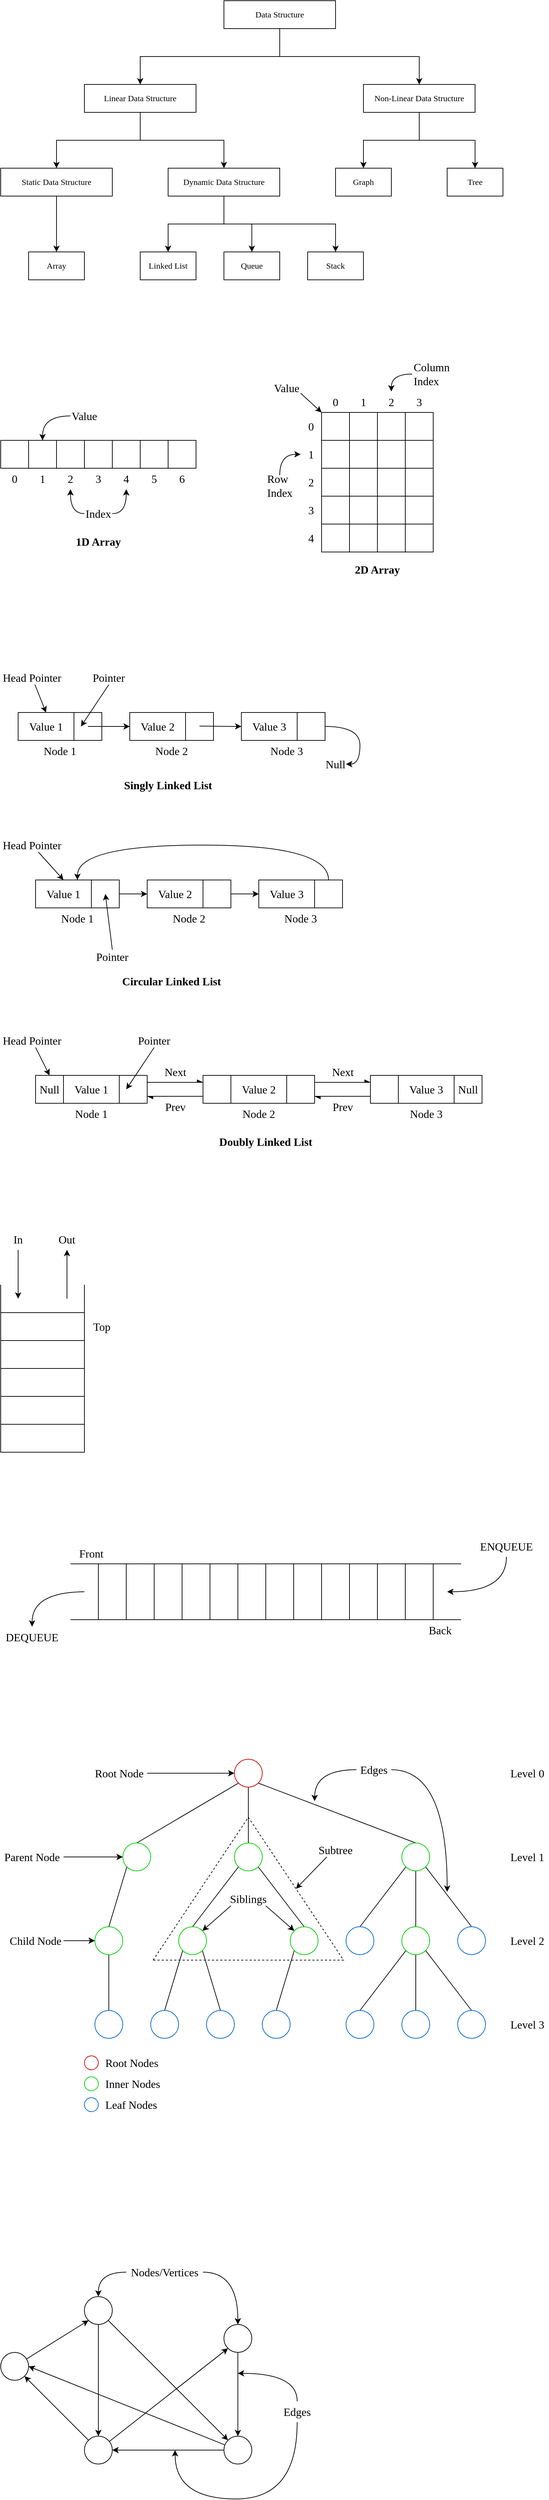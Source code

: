 <mxfile version="20.8.13" type="device"><diagram name="Page-1" id="Rh_YirzFZZDivtVmi8Ra"><mxGraphModel dx="1050" dy="549" grid="1" gridSize="10" guides="1" tooltips="1" connect="1" arrows="1" fold="1" page="1" pageScale="1" pageWidth="827" pageHeight="1169" math="0" shadow="0"><root><mxCell id="0"/><mxCell id="1" parent="0"/><mxCell id="pcgl9ldO8unNijbYgHnc-54" value="" style="triangle;whiteSpace=wrap;html=1;fillColor=none;rotation=-90;dashed=1;" parent="1" vertex="1"><mxGeometry x="332.61" y="2649" width="204.79" height="273.06" as="geometry"/></mxCell><mxCell id="ZXZ8mqHelM5UVRfbqcVa-18" style="edgeStyle=orthogonalEdgeStyle;rounded=0;orthogonalLoop=1;jettySize=auto;html=1;entryX=0.5;entryY=0;entryDx=0;entryDy=0;fontFamily=Times New Roman;fontSize=16;fillColor=none;" parent="1" source="ZXZ8mqHelM5UVRfbqcVa-4" target="ZXZ8mqHelM5UVRfbqcVa-5" edge="1"><mxGeometry relative="1" as="geometry"><Array as="points"><mxPoint x="480" y="160"/><mxPoint x="280" y="160"/></Array></mxGeometry></mxCell><mxCell id="ZXZ8mqHelM5UVRfbqcVa-19" style="edgeStyle=orthogonalEdgeStyle;rounded=0;orthogonalLoop=1;jettySize=auto;html=1;entryX=0.5;entryY=0;entryDx=0;entryDy=0;fontFamily=Times New Roman;fontSize=16;fillColor=none;" parent="1" source="ZXZ8mqHelM5UVRfbqcVa-4" target="ZXZ8mqHelM5UVRfbqcVa-6" edge="1"><mxGeometry relative="1" as="geometry"><Array as="points"><mxPoint x="480" y="160"/><mxPoint x="680" y="160"/></Array></mxGeometry></mxCell><mxCell id="ZXZ8mqHelM5UVRfbqcVa-4" value="Data Structure" style="rounded=0;whiteSpace=wrap;html=1;fontFamily=Times New Roman;fillColor=none;" parent="1" vertex="1"><mxGeometry x="400" y="80" width="160" height="40" as="geometry"/></mxCell><mxCell id="ZXZ8mqHelM5UVRfbqcVa-21" style="edgeStyle=orthogonalEdgeStyle;rounded=0;orthogonalLoop=1;jettySize=auto;html=1;entryX=0.5;entryY=0;entryDx=0;entryDy=0;fontFamily=Times New Roman;fontSize=16;fillColor=none;" parent="1" source="ZXZ8mqHelM5UVRfbqcVa-5" target="ZXZ8mqHelM5UVRfbqcVa-7" edge="1"><mxGeometry relative="1" as="geometry"/></mxCell><mxCell id="ZXZ8mqHelM5UVRfbqcVa-22" style="edgeStyle=orthogonalEdgeStyle;rounded=0;orthogonalLoop=1;jettySize=auto;html=1;entryX=0.5;entryY=0;entryDx=0;entryDy=0;fontFamily=Times New Roman;fontSize=16;fillColor=none;" parent="1" source="ZXZ8mqHelM5UVRfbqcVa-5" target="ZXZ8mqHelM5UVRfbqcVa-8" edge="1"><mxGeometry relative="1" as="geometry"/></mxCell><mxCell id="ZXZ8mqHelM5UVRfbqcVa-5" value="Linear Data Structure" style="rounded=0;whiteSpace=wrap;html=1;fontFamily=Times New Roman;fillColor=none;" parent="1" vertex="1"><mxGeometry x="200" y="200" width="160" height="40" as="geometry"/></mxCell><mxCell id="ZXZ8mqHelM5UVRfbqcVa-23" style="edgeStyle=orthogonalEdgeStyle;rounded=0;orthogonalLoop=1;jettySize=auto;html=1;entryX=0.5;entryY=0;entryDx=0;entryDy=0;fontFamily=Times New Roman;fontSize=16;fillColor=none;" parent="1" source="ZXZ8mqHelM5UVRfbqcVa-6" target="ZXZ8mqHelM5UVRfbqcVa-9" edge="1"><mxGeometry relative="1" as="geometry"/></mxCell><mxCell id="ZXZ8mqHelM5UVRfbqcVa-24" style="edgeStyle=orthogonalEdgeStyle;rounded=0;orthogonalLoop=1;jettySize=auto;html=1;entryX=0.5;entryY=0;entryDx=0;entryDy=0;fontFamily=Times New Roman;fontSize=16;fillColor=none;" parent="1" source="ZXZ8mqHelM5UVRfbqcVa-6" target="ZXZ8mqHelM5UVRfbqcVa-10" edge="1"><mxGeometry relative="1" as="geometry"/></mxCell><mxCell id="ZXZ8mqHelM5UVRfbqcVa-6" value="Non-Linear Data Structure" style="rounded=0;whiteSpace=wrap;html=1;fontFamily=Times New Roman;fillColor=none;" parent="1" vertex="1"><mxGeometry x="600" y="200" width="160" height="40" as="geometry"/></mxCell><mxCell id="ZXZ8mqHelM5UVRfbqcVa-26" style="edgeStyle=orthogonalEdgeStyle;rounded=0;orthogonalLoop=1;jettySize=auto;html=1;entryX=0.5;entryY=0;entryDx=0;entryDy=0;fontFamily=Times New Roman;fontSize=16;fillColor=none;" parent="1" source="ZXZ8mqHelM5UVRfbqcVa-7" target="ZXZ8mqHelM5UVRfbqcVa-11" edge="1"><mxGeometry relative="1" as="geometry"/></mxCell><mxCell id="ZXZ8mqHelM5UVRfbqcVa-7" value="Static Data Structure" style="rounded=0;whiteSpace=wrap;html=1;fontFamily=Times New Roman;fillColor=none;" parent="1" vertex="1"><mxGeometry x="80" y="320" width="160" height="40" as="geometry"/></mxCell><mxCell id="ZXZ8mqHelM5UVRfbqcVa-27" style="edgeStyle=orthogonalEdgeStyle;rounded=0;orthogonalLoop=1;jettySize=auto;html=1;entryX=0.5;entryY=0;entryDx=0;entryDy=0;fontFamily=Times New Roman;fontSize=16;fillColor=none;" parent="1" source="ZXZ8mqHelM5UVRfbqcVa-8" target="ZXZ8mqHelM5UVRfbqcVa-12" edge="1"><mxGeometry relative="1" as="geometry"/></mxCell><mxCell id="ZXZ8mqHelM5UVRfbqcVa-28" style="edgeStyle=orthogonalEdgeStyle;rounded=0;orthogonalLoop=1;jettySize=auto;html=1;entryX=0.5;entryY=0;entryDx=0;entryDy=0;fontFamily=Times New Roman;fontSize=16;fillColor=none;" parent="1" source="ZXZ8mqHelM5UVRfbqcVa-8" target="ZXZ8mqHelM5UVRfbqcVa-13" edge="1"><mxGeometry relative="1" as="geometry"/></mxCell><mxCell id="ZXZ8mqHelM5UVRfbqcVa-30" style="edgeStyle=orthogonalEdgeStyle;rounded=0;orthogonalLoop=1;jettySize=auto;html=1;entryX=0.5;entryY=0;entryDx=0;entryDy=0;fontFamily=Times New Roman;fontSize=16;fillColor=none;" parent="1" source="ZXZ8mqHelM5UVRfbqcVa-8" target="ZXZ8mqHelM5UVRfbqcVa-14" edge="1"><mxGeometry relative="1" as="geometry"><Array as="points"><mxPoint x="400" y="400"/><mxPoint x="560" y="400"/></Array></mxGeometry></mxCell><mxCell id="ZXZ8mqHelM5UVRfbqcVa-8" value="Dynamic Data Structure" style="rounded=0;whiteSpace=wrap;html=1;fontFamily=Times New Roman;fillColor=none;" parent="1" vertex="1"><mxGeometry x="320" y="320" width="160" height="40" as="geometry"/></mxCell><mxCell id="ZXZ8mqHelM5UVRfbqcVa-9" value="Graph" style="rounded=0;whiteSpace=wrap;html=1;fontFamily=Times New Roman;fillColor=none;" parent="1" vertex="1"><mxGeometry x="560" y="320" width="80" height="40" as="geometry"/></mxCell><mxCell id="ZXZ8mqHelM5UVRfbqcVa-10" value="Tree" style="rounded=0;whiteSpace=wrap;html=1;fontFamily=Times New Roman;fillColor=none;" parent="1" vertex="1"><mxGeometry x="720" y="320" width="80" height="40" as="geometry"/></mxCell><mxCell id="ZXZ8mqHelM5UVRfbqcVa-11" value="Array" style="rounded=0;whiteSpace=wrap;html=1;fontFamily=Times New Roman;fillColor=none;" parent="1" vertex="1"><mxGeometry x="120" y="440" width="80" height="40" as="geometry"/></mxCell><mxCell id="ZXZ8mqHelM5UVRfbqcVa-12" value="Linked List" style="rounded=0;whiteSpace=wrap;html=1;fontFamily=Times New Roman;fillColor=none;" parent="1" vertex="1"><mxGeometry x="280" y="440" width="80" height="40" as="geometry"/></mxCell><mxCell id="ZXZ8mqHelM5UVRfbqcVa-13" value="Queue" style="rounded=0;whiteSpace=wrap;html=1;fontFamily=Times New Roman;fillColor=none;" parent="1" vertex="1"><mxGeometry x="400" y="440" width="80" height="40" as="geometry"/></mxCell><mxCell id="ZXZ8mqHelM5UVRfbqcVa-14" value="Stack" style="rounded=0;whiteSpace=wrap;html=1;fontFamily=Times New Roman;fillColor=none;" parent="1" vertex="1"><mxGeometry x="520" y="440" width="80" height="40" as="geometry"/></mxCell><mxCell id="ZXZ8mqHelM5UVRfbqcVa-46" value="" style="whiteSpace=wrap;html=1;aspect=fixed;fontFamily=Times New Roman;fontSize=16;fillColor=none;" parent="1" vertex="1"><mxGeometry x="80" y="710" width="40" height="40" as="geometry"/></mxCell><mxCell id="ZXZ8mqHelM5UVRfbqcVa-47" value="" style="whiteSpace=wrap;html=1;aspect=fixed;fontFamily=Times New Roman;fontSize=16;fillColor=none;" parent="1" vertex="1"><mxGeometry x="120" y="710" width="40" height="40" as="geometry"/></mxCell><mxCell id="ZXZ8mqHelM5UVRfbqcVa-48" value="" style="whiteSpace=wrap;html=1;aspect=fixed;fontFamily=Times New Roman;fontSize=16;fillColor=none;" parent="1" vertex="1"><mxGeometry x="160" y="710" width="40" height="40" as="geometry"/></mxCell><mxCell id="ZXZ8mqHelM5UVRfbqcVa-49" value="" style="whiteSpace=wrap;html=1;aspect=fixed;fontFamily=Times New Roman;fontSize=16;fillColor=none;" parent="1" vertex="1"><mxGeometry x="200" y="710" width="40" height="40" as="geometry"/></mxCell><mxCell id="ZXZ8mqHelM5UVRfbqcVa-50" value="" style="whiteSpace=wrap;html=1;aspect=fixed;fontFamily=Times New Roman;fontSize=16;fillColor=none;" parent="1" vertex="1"><mxGeometry x="240" y="710" width="40" height="40" as="geometry"/></mxCell><mxCell id="ZXZ8mqHelM5UVRfbqcVa-51" value="" style="whiteSpace=wrap;html=1;aspect=fixed;fontFamily=Times New Roman;fontSize=16;fillColor=none;" parent="1" vertex="1"><mxGeometry x="280" y="710" width="40" height="40" as="geometry"/></mxCell><mxCell id="ZXZ8mqHelM5UVRfbqcVa-53" value="0" style="text;html=1;fillColor=none;align=center;verticalAlign=middle;whiteSpace=wrap;rounded=0;fontSize=16;fontFamily=Times New Roman;" parent="1" vertex="1"><mxGeometry x="80" y="750" width="40" height="30" as="geometry"/></mxCell><mxCell id="ZXZ8mqHelM5UVRfbqcVa-54" value="1" style="text;html=1;fillColor=none;align=center;verticalAlign=middle;whiteSpace=wrap;rounded=0;fontSize=16;fontFamily=Times New Roman;" parent="1" vertex="1"><mxGeometry x="120" y="750" width="40" height="30" as="geometry"/></mxCell><mxCell id="ZXZ8mqHelM5UVRfbqcVa-55" value="2" style="text;html=1;fillColor=none;align=center;verticalAlign=middle;whiteSpace=wrap;rounded=0;fontSize=16;fontFamily=Times New Roman;" parent="1" vertex="1"><mxGeometry x="160" y="750" width="40" height="30" as="geometry"/></mxCell><mxCell id="ZXZ8mqHelM5UVRfbqcVa-56" value="3" style="text;html=1;fillColor=none;align=center;verticalAlign=middle;whiteSpace=wrap;rounded=0;fontSize=16;fontFamily=Times New Roman;" parent="1" vertex="1"><mxGeometry x="200" y="750" width="40" height="30" as="geometry"/></mxCell><mxCell id="ZXZ8mqHelM5UVRfbqcVa-57" value="4" style="text;html=1;fillColor=none;align=center;verticalAlign=middle;whiteSpace=wrap;rounded=0;fontSize=16;fontFamily=Times New Roman;" parent="1" vertex="1"><mxGeometry x="240" y="750" width="40" height="30" as="geometry"/></mxCell><mxCell id="ZXZ8mqHelM5UVRfbqcVa-58" value="5" style="text;html=1;fillColor=none;align=center;verticalAlign=middle;whiteSpace=wrap;rounded=0;fontSize=16;fontFamily=Times New Roman;" parent="1" vertex="1"><mxGeometry x="280" y="750" width="40" height="30" as="geometry"/></mxCell><mxCell id="ZXZ8mqHelM5UVRfbqcVa-59" value="" style="whiteSpace=wrap;html=1;aspect=fixed;fontFamily=Times New Roman;fontSize=16;fillColor=none;" parent="1" vertex="1"><mxGeometry x="540" y="670" width="40" height="40" as="geometry"/></mxCell><mxCell id="ZXZ8mqHelM5UVRfbqcVa-60" value="" style="whiteSpace=wrap;html=1;aspect=fixed;fontFamily=Times New Roman;fontSize=16;fillColor=none;" parent="1" vertex="1"><mxGeometry x="580" y="670" width="40" height="40" as="geometry"/></mxCell><mxCell id="ZXZ8mqHelM5UVRfbqcVa-61" value="" style="whiteSpace=wrap;html=1;aspect=fixed;fontFamily=Times New Roman;fontSize=16;fillColor=none;" parent="1" vertex="1"><mxGeometry x="620" y="670" width="40" height="40" as="geometry"/></mxCell><mxCell id="ZXZ8mqHelM5UVRfbqcVa-62" value="" style="whiteSpace=wrap;html=1;aspect=fixed;fontFamily=Times New Roman;fontSize=16;fillColor=none;" parent="1" vertex="1"><mxGeometry x="540" y="710" width="40" height="40" as="geometry"/></mxCell><mxCell id="ZXZ8mqHelM5UVRfbqcVa-63" value="" style="whiteSpace=wrap;html=1;aspect=fixed;fontFamily=Times New Roman;fontSize=16;fillColor=none;" parent="1" vertex="1"><mxGeometry x="580" y="710" width="40" height="40" as="geometry"/></mxCell><mxCell id="ZXZ8mqHelM5UVRfbqcVa-64" value="" style="whiteSpace=wrap;html=1;aspect=fixed;fontFamily=Times New Roman;fontSize=16;fillColor=none;" parent="1" vertex="1"><mxGeometry x="620" y="710" width="40" height="40" as="geometry"/></mxCell><mxCell id="ZXZ8mqHelM5UVRfbqcVa-65" value="" style="whiteSpace=wrap;html=1;aspect=fixed;fontFamily=Times New Roman;fontSize=16;fillColor=none;" parent="1" vertex="1"><mxGeometry x="540" y="750" width="40" height="40" as="geometry"/></mxCell><mxCell id="ZXZ8mqHelM5UVRfbqcVa-66" value="" style="whiteSpace=wrap;html=1;aspect=fixed;fontFamily=Times New Roman;fontSize=16;fillColor=none;" parent="1" vertex="1"><mxGeometry x="580" y="750" width="40" height="40" as="geometry"/></mxCell><mxCell id="ZXZ8mqHelM5UVRfbqcVa-67" value="" style="whiteSpace=wrap;html=1;aspect=fixed;fontFamily=Times New Roman;fontSize=16;fillColor=none;" parent="1" vertex="1"><mxGeometry x="620" y="750" width="40" height="40" as="geometry"/></mxCell><mxCell id="ZXZ8mqHelM5UVRfbqcVa-68" value="" style="whiteSpace=wrap;html=1;aspect=fixed;fontFamily=Times New Roman;fontSize=16;fillColor=none;" parent="1" vertex="1"><mxGeometry x="540" y="790" width="40" height="40" as="geometry"/></mxCell><mxCell id="ZXZ8mqHelM5UVRfbqcVa-69" value="" style="whiteSpace=wrap;html=1;aspect=fixed;fontFamily=Times New Roman;fontSize=16;fillColor=none;" parent="1" vertex="1"><mxGeometry x="620" y="790" width="40" height="40" as="geometry"/></mxCell><mxCell id="ZXZ8mqHelM5UVRfbqcVa-70" value="" style="whiteSpace=wrap;html=1;aspect=fixed;fontFamily=Times New Roman;fontSize=16;fillColor=none;" parent="1" vertex="1"><mxGeometry x="580" y="790" width="40" height="40" as="geometry"/></mxCell><mxCell id="ZXZ8mqHelM5UVRfbqcVa-71" value="0" style="text;html=1;fillColor=none;align=center;verticalAlign=middle;whiteSpace=wrap;rounded=0;fontSize=16;fontFamily=Times New Roman;" parent="1" vertex="1"><mxGeometry x="540" y="640" width="40" height="30" as="geometry"/></mxCell><mxCell id="ZXZ8mqHelM5UVRfbqcVa-72" value="1" style="text;html=1;fillColor=none;align=center;verticalAlign=middle;whiteSpace=wrap;rounded=0;fontSize=16;fontFamily=Times New Roman;" parent="1" vertex="1"><mxGeometry x="580" y="640" width="40" height="30" as="geometry"/></mxCell><mxCell id="ZXZ8mqHelM5UVRfbqcVa-73" value="2" style="text;html=1;fillColor=none;align=center;verticalAlign=middle;whiteSpace=wrap;rounded=0;fontSize=16;fontFamily=Times New Roman;" parent="1" vertex="1"><mxGeometry x="620" y="640" width="40" height="30" as="geometry"/></mxCell><mxCell id="ZXZ8mqHelM5UVRfbqcVa-74" value="0" style="text;html=1;fillColor=none;align=center;verticalAlign=middle;whiteSpace=wrap;rounded=0;fontSize=16;fontFamily=Times New Roman;" parent="1" vertex="1"><mxGeometry x="510" y="670" width="30" height="40" as="geometry"/></mxCell><mxCell id="ZXZ8mqHelM5UVRfbqcVa-78" value="1" style="text;html=1;fillColor=none;align=center;verticalAlign=middle;whiteSpace=wrap;rounded=0;fontSize=16;fontFamily=Times New Roman;" parent="1" vertex="1"><mxGeometry x="510" y="710" width="30" height="40" as="geometry"/></mxCell><mxCell id="ZXZ8mqHelM5UVRfbqcVa-79" value="2" style="text;html=1;fillColor=none;align=center;verticalAlign=middle;whiteSpace=wrap;rounded=0;fontSize=16;fontFamily=Times New Roman;" parent="1" vertex="1"><mxGeometry x="510" y="750" width="30" height="40" as="geometry"/></mxCell><mxCell id="ZXZ8mqHelM5UVRfbqcVa-80" value="3" style="text;html=1;fillColor=none;align=center;verticalAlign=middle;whiteSpace=wrap;rounded=0;fontSize=16;fontFamily=Times New Roman;" parent="1" vertex="1"><mxGeometry x="510" y="790" width="30" height="40" as="geometry"/></mxCell><mxCell id="ZXZ8mqHelM5UVRfbqcVa-95" style="edgeStyle=orthogonalEdgeStyle;curved=1;rounded=0;orthogonalLoop=1;jettySize=auto;html=1;entryX=0.5;entryY=0;entryDx=0;entryDy=0;fontFamily=Times New Roman;fontSize=16;elbow=vertical;fillColor=none;" parent="1" source="ZXZ8mqHelM5UVRfbqcVa-90" target="ZXZ8mqHelM5UVRfbqcVa-47" edge="1"><mxGeometry relative="1" as="geometry"/></mxCell><mxCell id="ZXZ8mqHelM5UVRfbqcVa-90" value="Value" style="text;html=1;fillColor=none;align=center;verticalAlign=middle;whiteSpace=wrap;rounded=0;fontSize=16;fontFamily=Times New Roman;" parent="1" vertex="1"><mxGeometry x="180" y="660" width="40" height="30" as="geometry"/></mxCell><mxCell id="ZXZ8mqHelM5UVRfbqcVa-98" style="edgeStyle=orthogonalEdgeStyle;curved=1;rounded=0;orthogonalLoop=1;jettySize=auto;html=1;entryX=0.5;entryY=1;entryDx=0;entryDy=0;fontFamily=Times New Roman;fontSize=16;elbow=vertical;exitX=0;exitY=0.5;exitDx=0;exitDy=0;fillColor=none;" parent="1" source="ZXZ8mqHelM5UVRfbqcVa-91" target="ZXZ8mqHelM5UVRfbqcVa-55" edge="1"><mxGeometry relative="1" as="geometry"/></mxCell><mxCell id="ZXZ8mqHelM5UVRfbqcVa-99" style="edgeStyle=orthogonalEdgeStyle;curved=1;rounded=0;orthogonalLoop=1;jettySize=auto;html=1;entryX=0.5;entryY=1;entryDx=0;entryDy=0;fontFamily=Times New Roman;fontSize=16;elbow=vertical;exitX=1;exitY=0.5;exitDx=0;exitDy=0;fillColor=none;" parent="1" source="ZXZ8mqHelM5UVRfbqcVa-91" target="ZXZ8mqHelM5UVRfbqcVa-57" edge="1"><mxGeometry relative="1" as="geometry"/></mxCell><mxCell id="ZXZ8mqHelM5UVRfbqcVa-91" value="Index" style="text;html=1;fillColor=none;align=center;verticalAlign=middle;whiteSpace=wrap;rounded=0;fontSize=16;fontFamily=Times New Roman;" parent="1" vertex="1"><mxGeometry x="200" y="800" width="40" height="30" as="geometry"/></mxCell><mxCell id="ZXZ8mqHelM5UVRfbqcVa-109" style="edgeStyle=orthogonalEdgeStyle;curved=1;rounded=0;orthogonalLoop=1;jettySize=auto;html=1;entryX=0;entryY=0.5;entryDx=0;entryDy=0;fontFamily=Times New Roman;fontSize=16;elbow=vertical;exitX=0.5;exitY=0;exitDx=0;exitDy=0;fillColor=none;" parent="1" source="ZXZ8mqHelM5UVRfbqcVa-92" target="ZXZ8mqHelM5UVRfbqcVa-78" edge="1"><mxGeometry relative="1" as="geometry"/></mxCell><mxCell id="ZXZ8mqHelM5UVRfbqcVa-92" value="Row Index" style="text;html=1;fillColor=none;align=left;verticalAlign=middle;whiteSpace=wrap;rounded=0;fontSize=16;fontFamily=Times New Roman;" parent="1" vertex="1"><mxGeometry x="460" y="760" width="40" height="30" as="geometry"/></mxCell><mxCell id="ZXZ8mqHelM5UVRfbqcVa-107" style="edgeStyle=orthogonalEdgeStyle;curved=1;rounded=0;orthogonalLoop=1;jettySize=auto;html=1;entryX=0.5;entryY=0;entryDx=0;entryDy=0;fontFamily=Times New Roman;fontSize=16;elbow=vertical;fillColor=none;" parent="1" source="ZXZ8mqHelM5UVRfbqcVa-94" target="ZXZ8mqHelM5UVRfbqcVa-73" edge="1"><mxGeometry relative="1" as="geometry"/></mxCell><mxCell id="ZXZ8mqHelM5UVRfbqcVa-94" value="Column Index" style="text;html=1;fillColor=none;align=left;verticalAlign=middle;whiteSpace=wrap;rounded=0;fontSize=16;fontFamily=Times New Roman;" parent="1" vertex="1"><mxGeometry x="670" y="600" width="50" height="30" as="geometry"/></mxCell><mxCell id="ZXZ8mqHelM5UVRfbqcVa-110" style="edgeStyle=none;rounded=0;orthogonalLoop=1;jettySize=auto;html=1;entryX=0;entryY=1;entryDx=0;entryDy=0;fontFamily=Times New Roman;fontSize=16;elbow=vertical;exitX=1;exitY=0.75;exitDx=0;exitDy=0;fillColor=none;" parent="1" source="ZXZ8mqHelM5UVRfbqcVa-100" target="ZXZ8mqHelM5UVRfbqcVa-71" edge="1"><mxGeometry relative="1" as="geometry"/></mxCell><mxCell id="ZXZ8mqHelM5UVRfbqcVa-100" value="Value" style="text;html=1;fillColor=none;align=center;verticalAlign=middle;whiteSpace=wrap;rounded=0;fontSize=16;fontFamily=Times New Roman;" parent="1" vertex="1"><mxGeometry x="470" y="620" width="40" height="30" as="geometry"/></mxCell><mxCell id="ZXZ8mqHelM5UVRfbqcVa-111" value="1D Array" style="text;html=1;fillColor=none;align=center;verticalAlign=middle;whiteSpace=wrap;rounded=0;fontSize=16;fontFamily=Times New Roman;fontStyle=1" parent="1" vertex="1"><mxGeometry x="180" y="840" width="80" height="30" as="geometry"/></mxCell><mxCell id="ZXZ8mqHelM5UVRfbqcVa-112" value="2D Array" style="text;html=1;fillColor=none;align=center;verticalAlign=middle;whiteSpace=wrap;rounded=0;fontSize=16;fontFamily=Times New Roman;fontStyle=1" parent="1" vertex="1"><mxGeometry x="580" y="880" width="80" height="30" as="geometry"/></mxCell><mxCell id="ZXZ8mqHelM5UVRfbqcVa-113" value="" style="whiteSpace=wrap;html=1;aspect=fixed;fontFamily=Times New Roman;fontSize=16;fillColor=none;" parent="1" vertex="1"><mxGeometry x="185" y="1100" width="40" height="40" as="geometry"/></mxCell><mxCell id="ZXZ8mqHelM5UVRfbqcVa-115" value="Value 1" style="rounded=0;whiteSpace=wrap;html=1;fontFamily=Times New Roman;fontSize=16;fillColor=none;" parent="1" vertex="1"><mxGeometry x="105" y="1100" width="80" height="40" as="geometry"/></mxCell><mxCell id="ZXZ8mqHelM5UVRfbqcVa-116" value="Value 2" style="rounded=0;whiteSpace=wrap;html=1;fontFamily=Times New Roman;fontSize=16;fillColor=none;" parent="1" vertex="1"><mxGeometry x="265" y="1100" width="80" height="40" as="geometry"/></mxCell><mxCell id="ZXZ8mqHelM5UVRfbqcVa-117" value="" style="whiteSpace=wrap;html=1;aspect=fixed;fontFamily=Times New Roman;fontSize=16;fillColor=none;" parent="1" vertex="1"><mxGeometry x="345" y="1100" width="40" height="40" as="geometry"/></mxCell><mxCell id="ZXZ8mqHelM5UVRfbqcVa-118" value="Value 3" style="rounded=0;whiteSpace=wrap;html=1;fontFamily=Times New Roman;fontSize=16;fillColor=none;" parent="1" vertex="1"><mxGeometry x="425" y="1100" width="80" height="40" as="geometry"/></mxCell><mxCell id="ZXZ8mqHelM5UVRfbqcVa-157" style="edgeStyle=orthogonalEdgeStyle;curved=1;rounded=0;orthogonalLoop=1;jettySize=auto;html=1;entryX=1;entryY=0.5;entryDx=0;entryDy=0;fontFamily=Times New Roman;fontSize=16;elbow=vertical;exitX=1;exitY=0.5;exitDx=0;exitDy=0;fillColor=none;" parent="1" source="ZXZ8mqHelM5UVRfbqcVa-119" target="ZXZ8mqHelM5UVRfbqcVa-155" edge="1"><mxGeometry relative="1" as="geometry"/></mxCell><mxCell id="ZXZ8mqHelM5UVRfbqcVa-119" value="" style="whiteSpace=wrap;html=1;aspect=fixed;fontFamily=Times New Roman;fontSize=16;fillColor=none;" parent="1" vertex="1"><mxGeometry x="505" y="1100" width="40" height="40" as="geometry"/></mxCell><mxCell id="ZXZ8mqHelM5UVRfbqcVa-125" style="edgeStyle=none;rounded=0;orthogonalLoop=1;jettySize=auto;html=1;entryX=0;entryY=0.5;entryDx=0;entryDy=0;fontFamily=Times New Roman;fontSize=16;elbow=vertical;fillColor=none;" parent="1" source="ZXZ8mqHelM5UVRfbqcVa-126" target="ZXZ8mqHelM5UVRfbqcVa-128" edge="1"><mxGeometry relative="1" as="geometry"/></mxCell><mxCell id="ZXZ8mqHelM5UVRfbqcVa-126" value="" style="whiteSpace=wrap;html=1;aspect=fixed;fontFamily=Times New Roman;fontSize=16;fillColor=none;" parent="1" vertex="1"><mxGeometry x="210" y="1340" width="40" height="40" as="geometry"/></mxCell><mxCell id="ZXZ8mqHelM5UVRfbqcVa-127" value="Value 1" style="rounded=0;whiteSpace=wrap;html=1;fontFamily=Times New Roman;fontSize=16;fillColor=none;" parent="1" vertex="1"><mxGeometry x="130" y="1340" width="80" height="40" as="geometry"/></mxCell><mxCell id="ZXZ8mqHelM5UVRfbqcVa-128" value="Value 2" style="rounded=0;whiteSpace=wrap;html=1;fontFamily=Times New Roman;fontSize=16;fillColor=none;" parent="1" vertex="1"><mxGeometry x="290" y="1340" width="80" height="40" as="geometry"/></mxCell><mxCell id="ZXZ8mqHelM5UVRfbqcVa-129" style="edgeStyle=none;rounded=0;orthogonalLoop=1;jettySize=auto;html=1;entryX=0;entryY=0.5;entryDx=0;entryDy=0;fontFamily=Times New Roman;fontSize=16;elbow=vertical;fillColor=none;" parent="1" source="ZXZ8mqHelM5UVRfbqcVa-130" target="ZXZ8mqHelM5UVRfbqcVa-131" edge="1"><mxGeometry relative="1" as="geometry"/></mxCell><mxCell id="ZXZ8mqHelM5UVRfbqcVa-130" value="" style="whiteSpace=wrap;html=1;aspect=fixed;fontFamily=Times New Roman;fontSize=16;fillColor=none;" parent="1" vertex="1"><mxGeometry x="370" y="1340" width="40" height="40" as="geometry"/></mxCell><mxCell id="ZXZ8mqHelM5UVRfbqcVa-131" value="Value 3" style="rounded=0;whiteSpace=wrap;html=1;fontFamily=Times New Roman;fontSize=16;fillColor=none;" parent="1" vertex="1"><mxGeometry x="450" y="1340" width="80" height="40" as="geometry"/></mxCell><mxCell id="ZXZ8mqHelM5UVRfbqcVa-191" style="edgeStyle=orthogonalEdgeStyle;curved=1;rounded=0;orthogonalLoop=1;jettySize=auto;html=1;entryX=0.75;entryY=0;entryDx=0;entryDy=0;fontFamily=Times New Roman;fontSize=16;endArrow=classic;endFill=1;elbow=vertical;fillColor=none;" parent="1" source="ZXZ8mqHelM5UVRfbqcVa-132" target="ZXZ8mqHelM5UVRfbqcVa-127" edge="1"><mxGeometry relative="1" as="geometry"><Array as="points"><mxPoint x="550" y="1290"/><mxPoint x="190" y="1290"/></Array></mxGeometry></mxCell><mxCell id="ZXZ8mqHelM5UVRfbqcVa-132" value="" style="whiteSpace=wrap;html=1;aspect=fixed;fontFamily=Times New Roman;fontSize=16;fillColor=none;" parent="1" vertex="1"><mxGeometry x="530" y="1340" width="40" height="40" as="geometry"/></mxCell><mxCell id="ZXZ8mqHelM5UVRfbqcVa-139" value="Value 2" style="rounded=0;whiteSpace=wrap;html=1;fontFamily=Times New Roman;fontSize=16;fillColor=none;" parent="1" vertex="1"><mxGeometry x="410" y="1620" width="80" height="40" as="geometry"/></mxCell><mxCell id="ZXZ8mqHelM5UVRfbqcVa-149" style="edgeStyle=none;rounded=0;orthogonalLoop=1;jettySize=auto;html=1;entryX=0;entryY=0.25;entryDx=0;entryDy=0;fontFamily=Times New Roman;fontSize=16;elbow=vertical;exitX=1;exitY=0.25;exitDx=0;exitDy=0;endArrow=async;endFill=1;fillColor=none;" parent="1" source="ZXZ8mqHelM5UVRfbqcVa-140" target="ZXZ8mqHelM5UVRfbqcVa-147" edge="1"><mxGeometry relative="1" as="geometry"/></mxCell><mxCell id="ZXZ8mqHelM5UVRfbqcVa-140" value="" style="whiteSpace=wrap;html=1;aspect=fixed;fontFamily=Times New Roman;fontSize=16;fillColor=none;" parent="1" vertex="1"><mxGeometry x="490" y="1620" width="40" height="40" as="geometry"/></mxCell><mxCell id="ZXZ8mqHelM5UVRfbqcVa-176" style="edgeStyle=none;rounded=0;orthogonalLoop=1;jettySize=auto;html=1;entryX=1;entryY=0.75;entryDx=0;entryDy=0;fontFamily=Times New Roman;fontSize=16;elbow=vertical;exitX=0;exitY=0.75;exitDx=0;exitDy=0;endArrow=async;endFill=1;fillColor=none;" parent="1" source="ZXZ8mqHelM5UVRfbqcVa-141" target="ZXZ8mqHelM5UVRfbqcVa-143" edge="1"><mxGeometry relative="1" as="geometry"/></mxCell><mxCell id="ZXZ8mqHelM5UVRfbqcVa-141" value="" style="whiteSpace=wrap;html=1;aspect=fixed;fontFamily=Times New Roman;fontSize=16;fillColor=none;" parent="1" vertex="1"><mxGeometry x="370" y="1620" width="40" height="40" as="geometry"/></mxCell><mxCell id="ZXZ8mqHelM5UVRfbqcVa-142" value="Value 1" style="rounded=0;whiteSpace=wrap;html=1;fontFamily=Times New Roman;fontSize=16;fillColor=none;" parent="1" vertex="1"><mxGeometry x="170" y="1620" width="80" height="40" as="geometry"/></mxCell><mxCell id="ZXZ8mqHelM5UVRfbqcVa-148" style="edgeStyle=none;rounded=0;orthogonalLoop=1;jettySize=auto;html=1;entryX=0;entryY=0.25;entryDx=0;entryDy=0;fontFamily=Times New Roman;fontSize=16;elbow=vertical;exitX=1;exitY=0.25;exitDx=0;exitDy=0;endArrow=async;endFill=1;fillColor=none;" parent="1" source="ZXZ8mqHelM5UVRfbqcVa-143" target="ZXZ8mqHelM5UVRfbqcVa-141" edge="1"><mxGeometry relative="1" as="geometry"/></mxCell><mxCell id="ZXZ8mqHelM5UVRfbqcVa-143" value="" style="whiteSpace=wrap;html=1;aspect=fixed;fontFamily=Times New Roman;fontSize=16;fillColor=none;" parent="1" vertex="1"><mxGeometry x="250" y="1620" width="40" height="40" as="geometry"/></mxCell><mxCell id="ZXZ8mqHelM5UVRfbqcVa-144" value="Null" style="whiteSpace=wrap;html=1;aspect=fixed;fontFamily=Times New Roman;fontSize=16;fillColor=none;" parent="1" vertex="1"><mxGeometry x="130" y="1620" width="40" height="40" as="geometry"/></mxCell><mxCell id="ZXZ8mqHelM5UVRfbqcVa-145" value="Value 3" style="rounded=0;whiteSpace=wrap;html=1;fontFamily=Times New Roman;fontSize=16;fillColor=none;" parent="1" vertex="1"><mxGeometry x="650" y="1620" width="80" height="40" as="geometry"/></mxCell><mxCell id="ZXZ8mqHelM5UVRfbqcVa-146" value="Null" style="whiteSpace=wrap;html=1;aspect=fixed;fontFamily=Times New Roman;fontSize=16;fillColor=none;" parent="1" vertex="1"><mxGeometry x="730" y="1620" width="40" height="40" as="geometry"/></mxCell><mxCell id="ZXZ8mqHelM5UVRfbqcVa-175" style="edgeStyle=none;rounded=0;orthogonalLoop=1;jettySize=auto;html=1;entryX=1;entryY=0.75;entryDx=0;entryDy=0;fontFamily=Times New Roman;fontSize=16;elbow=vertical;exitX=0;exitY=0.75;exitDx=0;exitDy=0;endArrow=async;endFill=1;fillColor=none;" parent="1" source="ZXZ8mqHelM5UVRfbqcVa-147" target="ZXZ8mqHelM5UVRfbqcVa-140" edge="1"><mxGeometry relative="1" as="geometry"/></mxCell><mxCell id="ZXZ8mqHelM5UVRfbqcVa-147" value="" style="whiteSpace=wrap;html=1;aspect=fixed;fontFamily=Times New Roman;fontSize=16;fillColor=none;" parent="1" vertex="1"><mxGeometry x="610" y="1620" width="40" height="40" as="geometry"/></mxCell><mxCell id="ZXZ8mqHelM5UVRfbqcVa-158" style="rounded=0;orthogonalLoop=1;jettySize=auto;html=1;entryX=0.5;entryY=0;entryDx=0;entryDy=0;fontFamily=Times New Roman;fontSize=16;elbow=vertical;fillColor=none;" parent="1" source="ZXZ8mqHelM5UVRfbqcVa-153" target="ZXZ8mqHelM5UVRfbqcVa-115" edge="1"><mxGeometry relative="1" as="geometry"/></mxCell><mxCell id="ZXZ8mqHelM5UVRfbqcVa-153" value="Head Pointer" style="text;html=1;fillColor=none;align=center;verticalAlign=middle;whiteSpace=wrap;rounded=0;fontSize=16;fontFamily=Times New Roman;" parent="1" vertex="1"><mxGeometry x="80" y="1040" width="90" height="20" as="geometry"/></mxCell><mxCell id="ZXZ8mqHelM5UVRfbqcVa-154" value="Pointer" style="text;html=1;fillColor=none;align=center;verticalAlign=middle;whiteSpace=wrap;rounded=0;fontSize=16;fontFamily=Times New Roman;" parent="1" vertex="1"><mxGeometry x="205" y="1040" width="60" height="20" as="geometry"/></mxCell><mxCell id="ZXZ8mqHelM5UVRfbqcVa-155" value="Null" style="text;html=1;fillColor=none;align=center;verticalAlign=middle;whiteSpace=wrap;rounded=0;fontSize=16;fontFamily=Times New Roman;" parent="1" vertex="1"><mxGeometry x="545" y="1159" width="30" height="30" as="geometry"/></mxCell><mxCell id="ZXZ8mqHelM5UVRfbqcVa-161" value="" style="endArrow=classic;html=1;rounded=0;fontFamily=Times New Roman;fontSize=16;elbow=vertical;exitX=0.5;exitY=1;exitDx=0;exitDy=0;fillColor=none;" parent="1" source="ZXZ8mqHelM5UVRfbqcVa-154" edge="1"><mxGeometry width="50" height="50" relative="1" as="geometry"><mxPoint x="455" y="1110" as="sourcePoint"/><mxPoint x="195" y="1120" as="targetPoint"/></mxGeometry></mxCell><mxCell id="ZXZ8mqHelM5UVRfbqcVa-162" value="Node 1" style="text;html=1;fillColor=none;align=center;verticalAlign=middle;whiteSpace=wrap;rounded=0;fontSize=16;fontFamily=Times New Roman;" parent="1" vertex="1"><mxGeometry x="135" y="1140" width="60" height="30" as="geometry"/></mxCell><mxCell id="ZXZ8mqHelM5UVRfbqcVa-163" value="Node 1" style="text;html=1;fillColor=none;align=center;verticalAlign=middle;whiteSpace=wrap;rounded=0;fontSize=16;fontFamily=Times New Roman;" parent="1" vertex="1"><mxGeometry x="160" y="1380" width="60" height="30" as="geometry"/></mxCell><mxCell id="ZXZ8mqHelM5UVRfbqcVa-164" value="Node 1" style="text;html=1;fillColor=none;align=center;verticalAlign=middle;whiteSpace=wrap;rounded=0;fontSize=16;fontFamily=Times New Roman;" parent="1" vertex="1"><mxGeometry x="180" y="1660" width="60" height="30" as="geometry"/></mxCell><mxCell id="ZXZ8mqHelM5UVRfbqcVa-167" style="edgeStyle=none;rounded=0;orthogonalLoop=1;jettySize=auto;html=1;entryX=0.5;entryY=0;entryDx=0;entryDy=0;fontFamily=Times New Roman;fontSize=16;elbow=vertical;fillColor=none;" parent="1" source="ZXZ8mqHelM5UVRfbqcVa-165" target="ZXZ8mqHelM5UVRfbqcVa-144" edge="1"><mxGeometry relative="1" as="geometry"/></mxCell><mxCell id="ZXZ8mqHelM5UVRfbqcVa-165" value="Head Pointer" style="text;html=1;fillColor=none;align=center;verticalAlign=middle;whiteSpace=wrap;rounded=0;fontSize=16;fontFamily=Times New Roman;" parent="1" vertex="1"><mxGeometry x="80" y="1560" width="90" height="20" as="geometry"/></mxCell><mxCell id="ZXZ8mqHelM5UVRfbqcVa-168" value="Node 2" style="text;html=1;fillColor=none;align=center;verticalAlign=middle;whiteSpace=wrap;rounded=0;fontSize=16;fontFamily=Times New Roman;" parent="1" vertex="1"><mxGeometry x="295" y="1140" width="60" height="30" as="geometry"/></mxCell><mxCell id="ZXZ8mqHelM5UVRfbqcVa-169" value="Node 3" style="text;html=1;fillColor=none;align=center;verticalAlign=middle;whiteSpace=wrap;rounded=0;fontSize=16;fontFamily=Times New Roman;" parent="1" vertex="1"><mxGeometry x="460" y="1140" width="60" height="30" as="geometry"/></mxCell><mxCell id="ZXZ8mqHelM5UVRfbqcVa-170" value="" style="endArrow=classic;html=1;rounded=0;fontFamily=Times New Roman;fontSize=16;elbow=vertical;exitX=0.5;exitY=0.5;exitDx=0;exitDy=0;exitPerimeter=0;entryX=0;entryY=0.5;entryDx=0;entryDy=0;fillColor=none;" parent="1" source="ZXZ8mqHelM5UVRfbqcVa-113" target="ZXZ8mqHelM5UVRfbqcVa-116" edge="1"><mxGeometry width="50" height="50" relative="1" as="geometry"><mxPoint x="455" y="1210" as="sourcePoint"/><mxPoint x="505" y="1160" as="targetPoint"/></mxGeometry></mxCell><mxCell id="ZXZ8mqHelM5UVRfbqcVa-173" value="" style="endArrow=classic;html=1;rounded=0;fontFamily=Times New Roman;fontSize=16;elbow=vertical;exitX=0.5;exitY=0.5;exitDx=0;exitDy=0;exitPerimeter=0;entryX=0;entryY=0.5;entryDx=0;entryDy=0;fillColor=none;" parent="1" target="ZXZ8mqHelM5UVRfbqcVa-118" edge="1"><mxGeometry width="50" height="50" relative="1" as="geometry"><mxPoint x="365" y="1119.5" as="sourcePoint"/><mxPoint x="425" y="1119.5" as="targetPoint"/></mxGeometry></mxCell><mxCell id="ZXZ8mqHelM5UVRfbqcVa-178" value="Next" style="text;html=1;align=center;verticalAlign=middle;resizable=0;points=[];autosize=1;fillColor=none;fontSize=16;fontFamily=Times New Roman;" parent="1" vertex="1"><mxGeometry x="305" y="1600" width="50" height="30" as="geometry"/></mxCell><mxCell id="ZXZ8mqHelM5UVRfbqcVa-179" value="Next" style="text;html=1;align=center;verticalAlign=middle;resizable=0;points=[];autosize=1;fillColor=none;fontSize=16;fontFamily=Times New Roman;" parent="1" vertex="1"><mxGeometry x="545" y="1600" width="50" height="30" as="geometry"/></mxCell><mxCell id="ZXZ8mqHelM5UVRfbqcVa-180" value="Prev" style="text;html=1;align=center;verticalAlign=middle;resizable=0;points=[];autosize=1;fillColor=none;fontSize=16;fontFamily=Times New Roman;" parent="1" vertex="1"><mxGeometry x="545" y="1650" width="50" height="30" as="geometry"/></mxCell><mxCell id="ZXZ8mqHelM5UVRfbqcVa-181" value="Prev" style="text;html=1;align=center;verticalAlign=middle;resizable=0;points=[];autosize=1;fillColor=none;fontSize=16;fontFamily=Times New Roman;" parent="1" vertex="1"><mxGeometry x="305" y="1650" width="50" height="30" as="geometry"/></mxCell><mxCell id="ZXZ8mqHelM5UVRfbqcVa-182" value="Node 2" style="text;html=1;fillColor=none;align=center;verticalAlign=middle;whiteSpace=wrap;rounded=0;fontSize=16;fontFamily=Times New Roman;" parent="1" vertex="1"><mxGeometry x="420" y="1660" width="60" height="30" as="geometry"/></mxCell><mxCell id="ZXZ8mqHelM5UVRfbqcVa-183" value="Node 3" style="text;html=1;fillColor=none;align=center;verticalAlign=middle;whiteSpace=wrap;rounded=0;fontSize=16;fontFamily=Times New Roman;" parent="1" vertex="1"><mxGeometry x="660" y="1660" width="60" height="30" as="geometry"/></mxCell><mxCell id="ZXZ8mqHelM5UVRfbqcVa-184" value="Node 2" style="text;html=1;fillColor=none;align=center;verticalAlign=middle;whiteSpace=wrap;rounded=0;fontSize=16;fontFamily=Times New Roman;" parent="1" vertex="1"><mxGeometry x="320" y="1380" width="60" height="30" as="geometry"/></mxCell><mxCell id="ZXZ8mqHelM5UVRfbqcVa-185" value="Node 3" style="text;html=1;fillColor=none;align=center;verticalAlign=middle;whiteSpace=wrap;rounded=0;fontSize=16;fontFamily=Times New Roman;" parent="1" vertex="1"><mxGeometry x="480" y="1380" width="60" height="30" as="geometry"/></mxCell><mxCell id="ZXZ8mqHelM5UVRfbqcVa-188" value="Pointer" style="text;html=1;fillColor=none;align=center;verticalAlign=middle;whiteSpace=wrap;rounded=0;fontSize=16;fontFamily=Times New Roman;" parent="1" vertex="1"><mxGeometry x="270" y="1560" width="60" height="20" as="geometry"/></mxCell><mxCell id="ZXZ8mqHelM5UVRfbqcVa-189" value="" style="endArrow=classic;html=1;rounded=0;fontFamily=Times New Roman;fontSize=16;elbow=vertical;exitX=0.5;exitY=1;exitDx=0;exitDy=0;fillColor=none;" parent="1" source="ZXZ8mqHelM5UVRfbqcVa-188" edge="1"><mxGeometry width="50" height="50" relative="1" as="geometry"><mxPoint x="520" y="1630" as="sourcePoint"/><mxPoint x="260" y="1640" as="targetPoint"/></mxGeometry></mxCell><mxCell id="ZXZ8mqHelM5UVRfbqcVa-194" style="edgeStyle=none;rounded=0;orthogonalLoop=1;jettySize=auto;html=1;entryX=0.5;entryY=0;entryDx=0;entryDy=0;fontFamily=Times New Roman;fontSize=16;endArrow=classic;endFill=1;elbow=vertical;fillColor=none;" parent="1" source="ZXZ8mqHelM5UVRfbqcVa-192" target="ZXZ8mqHelM5UVRfbqcVa-127" edge="1"><mxGeometry relative="1" as="geometry"/></mxCell><mxCell id="ZXZ8mqHelM5UVRfbqcVa-192" value="Head Pointer" style="text;html=1;fillColor=none;align=center;verticalAlign=middle;whiteSpace=wrap;rounded=0;fontSize=16;fontFamily=Times New Roman;" parent="1" vertex="1"><mxGeometry x="80" y="1280" width="90" height="20" as="geometry"/></mxCell><mxCell id="ZXZ8mqHelM5UVRfbqcVa-195" value="Pointer" style="text;html=1;fillColor=none;align=center;verticalAlign=middle;whiteSpace=wrap;rounded=0;fontSize=16;fontFamily=Times New Roman;" parent="1" vertex="1"><mxGeometry x="210" y="1440" width="60" height="20" as="geometry"/></mxCell><mxCell id="ZXZ8mqHelM5UVRfbqcVa-198" value="" style="endArrow=classic;html=1;rounded=0;fontFamily=Times New Roman;fontSize=16;elbow=vertical;exitX=0.5;exitY=0;exitDx=0;exitDy=0;fillColor=none;" parent="1" source="ZXZ8mqHelM5UVRfbqcVa-195" edge="1"><mxGeometry width="50" height="50" relative="1" as="geometry"><mxPoint x="270" y="1300" as="sourcePoint"/><mxPoint x="230" y="1360" as="targetPoint"/></mxGeometry></mxCell><mxCell id="ZXZ8mqHelM5UVRfbqcVa-199" value="Singly Linked List" style="text;html=1;fillColor=none;align=center;verticalAlign=middle;whiteSpace=wrap;rounded=0;fontSize=16;fontFamily=Times New Roman;fontStyle=1" parent="1" vertex="1"><mxGeometry x="240" y="1189" width="160" height="30" as="geometry"/></mxCell><mxCell id="ZXZ8mqHelM5UVRfbqcVa-200" value="Circular Linked List" style="text;html=1;fillColor=none;align=center;verticalAlign=middle;whiteSpace=wrap;rounded=0;fontSize=16;fontFamily=Times New Roman;fontStyle=1" parent="1" vertex="1"><mxGeometry x="245" y="1470" width="160" height="30" as="geometry"/></mxCell><mxCell id="ZXZ8mqHelM5UVRfbqcVa-201" value="Doubly Linked List" style="text;html=1;fillColor=none;align=center;verticalAlign=middle;whiteSpace=wrap;rounded=0;fontSize=16;fontFamily=Times New Roman;fontStyle=1" parent="1" vertex="1"><mxGeometry x="380" y="1700" width="160" height="30" as="geometry"/></mxCell><mxCell id="ZXZ8mqHelM5UVRfbqcVa-204" value="" style="rounded=0;whiteSpace=wrap;html=1;fontFamily=Times New Roman;fontSize=16;fillColor=none;" parent="1" vertex="1"><mxGeometry x="80" y="1960" width="120" height="40" as="geometry"/></mxCell><mxCell id="ZXZ8mqHelM5UVRfbqcVa-205" value="" style="rounded=0;whiteSpace=wrap;html=1;fontFamily=Times New Roman;fontSize=16;fillColor=none;" parent="1" vertex="1"><mxGeometry x="80" y="2000" width="120" height="40" as="geometry"/></mxCell><mxCell id="ZXZ8mqHelM5UVRfbqcVa-206" value="" style="rounded=0;whiteSpace=wrap;html=1;fontFamily=Times New Roman;fontSize=16;fillColor=none;" parent="1" vertex="1"><mxGeometry x="80" y="2040" width="120" height="40" as="geometry"/></mxCell><mxCell id="ZXZ8mqHelM5UVRfbqcVa-207" value="" style="rounded=0;whiteSpace=wrap;html=1;fontFamily=Times New Roman;fontSize=16;fillColor=none;" parent="1" vertex="1"><mxGeometry x="80" y="2080" width="120" height="40" as="geometry"/></mxCell><mxCell id="ZXZ8mqHelM5UVRfbqcVa-209" value="" style="endArrow=none;html=1;rounded=0;fontFamily=Times New Roman;fontSize=16;elbow=vertical;exitX=1;exitY=0;exitDx=0;exitDy=0;fillColor=none;" parent="1" source="ZXZ8mqHelM5UVRfbqcVa-204" edge="1"><mxGeometry width="50" height="50" relative="1" as="geometry"><mxPoint x="360" y="1940" as="sourcePoint"/><mxPoint x="200" y="1920" as="targetPoint"/></mxGeometry></mxCell><mxCell id="ZXZ8mqHelM5UVRfbqcVa-210" value="" style="endArrow=none;html=1;rounded=0;fontFamily=Times New Roman;fontSize=16;elbow=vertical;exitX=0;exitY=0;exitDx=0;exitDy=0;fillColor=none;" parent="1" source="ZXZ8mqHelM5UVRfbqcVa-204" edge="1"><mxGeometry width="50" height="50" relative="1" as="geometry"><mxPoint x="80" y="1960" as="sourcePoint"/><mxPoint x="80" y="1920" as="targetPoint"/></mxGeometry></mxCell><mxCell id="ZXZ8mqHelM5UVRfbqcVa-212" value="Top" style="text;html=1;fillColor=none;align=center;verticalAlign=middle;whiteSpace=wrap;rounded=0;fontSize=16;fontFamily=Times New Roman;" parent="1" vertex="1"><mxGeometry x="200" y="1965" width="50" height="30" as="geometry"/></mxCell><mxCell id="ZXZ8mqHelM5UVRfbqcVa-213" value="In" style="text;html=1;fillColor=none;align=center;verticalAlign=middle;whiteSpace=wrap;rounded=0;fontSize=16;fontFamily=Times New Roman;" parent="1" vertex="1"><mxGeometry x="90" y="1840" width="30" height="30" as="geometry"/></mxCell><mxCell id="ZXZ8mqHelM5UVRfbqcVa-214" value="Out" style="text;html=1;fillColor=none;align=center;verticalAlign=middle;whiteSpace=wrap;rounded=0;fontSize=16;fontFamily=Times New Roman;" parent="1" vertex="1"><mxGeometry x="160" y="1840" width="30" height="30" as="geometry"/></mxCell><mxCell id="ZXZ8mqHelM5UVRfbqcVa-218" value="" style="endArrow=classic;html=1;rounded=0;fontFamily=Times New Roman;fontSize=16;elbow=vertical;exitX=0.5;exitY=1;exitDx=0;exitDy=0;fillColor=none;" parent="1" source="ZXZ8mqHelM5UVRfbqcVa-213" edge="1"><mxGeometry width="50" height="50" relative="1" as="geometry"><mxPoint x="360" y="1980" as="sourcePoint"/><mxPoint x="105" y="1940" as="targetPoint"/></mxGeometry></mxCell><mxCell id="ZXZ8mqHelM5UVRfbqcVa-221" value="" style="endArrow=classic;html=1;rounded=0;fontFamily=Times New Roman;fontSize=16;elbow=vertical;entryX=0.5;entryY=1;entryDx=0;entryDy=0;fillColor=none;" parent="1" target="ZXZ8mqHelM5UVRfbqcVa-214" edge="1"><mxGeometry width="50" height="50" relative="1" as="geometry"><mxPoint x="175" y="1940" as="sourcePoint"/><mxPoint x="410" y="1930" as="targetPoint"/></mxGeometry></mxCell><mxCell id="ZXZ8mqHelM5UVRfbqcVa-223" value="" style="rounded=0;whiteSpace=wrap;html=1;fontFamily=Times New Roman;fontSize=16;fillColor=none;" parent="1" vertex="1"><mxGeometry x="220" y="2320" width="40" height="80" as="geometry"/></mxCell><mxCell id="ZXZ8mqHelM5UVRfbqcVa-224" value="" style="rounded=0;whiteSpace=wrap;html=1;fontFamily=Times New Roman;fontSize=16;fillColor=none;" parent="1" vertex="1"><mxGeometry x="260" y="2320" width="40" height="80" as="geometry"/></mxCell><mxCell id="ZXZ8mqHelM5UVRfbqcVa-225" value="" style="rounded=0;whiteSpace=wrap;html=1;fontFamily=Times New Roman;fontSize=16;fillColor=none;" parent="1" vertex="1"><mxGeometry x="300" y="2320" width="40" height="80" as="geometry"/></mxCell><mxCell id="ZXZ8mqHelM5UVRfbqcVa-226" value="" style="rounded=0;whiteSpace=wrap;html=1;fontFamily=Times New Roman;fontSize=16;fillColor=none;" parent="1" vertex="1"><mxGeometry x="340" y="2320" width="40" height="80" as="geometry"/></mxCell><mxCell id="ZXZ8mqHelM5UVRfbqcVa-227" value="" style="rounded=0;whiteSpace=wrap;html=1;fontFamily=Times New Roman;fontSize=16;fillColor=none;" parent="1" vertex="1"><mxGeometry x="380" y="2320" width="40" height="80" as="geometry"/></mxCell><mxCell id="ZXZ8mqHelM5UVRfbqcVa-228" value="" style="rounded=0;whiteSpace=wrap;html=1;fontFamily=Times New Roman;fontSize=16;fillColor=none;" parent="1" vertex="1"><mxGeometry x="420" y="2320" width="40" height="80" as="geometry"/></mxCell><mxCell id="ZXZ8mqHelM5UVRfbqcVa-229" value="" style="rounded=0;whiteSpace=wrap;html=1;fontFamily=Times New Roman;fontSize=16;fillColor=none;" parent="1" vertex="1"><mxGeometry x="460" y="2320" width="40" height="80" as="geometry"/></mxCell><mxCell id="ZXZ8mqHelM5UVRfbqcVa-230" value="" style="rounded=0;whiteSpace=wrap;html=1;fontFamily=Times New Roman;fontSize=16;fillColor=none;" parent="1" vertex="1"><mxGeometry x="500" y="2320" width="40" height="80" as="geometry"/></mxCell><mxCell id="ZXZ8mqHelM5UVRfbqcVa-231" value="" style="rounded=0;whiteSpace=wrap;html=1;fontFamily=Times New Roman;fontSize=16;fillColor=none;" parent="1" vertex="1"><mxGeometry x="540" y="2320" width="40" height="80" as="geometry"/></mxCell><mxCell id="ZXZ8mqHelM5UVRfbqcVa-234" value="" style="rounded=0;whiteSpace=wrap;html=1;fontFamily=Times New Roman;fontSize=16;fillColor=none;" parent="1" vertex="1"><mxGeometry x="580" y="2320" width="40" height="80" as="geometry"/></mxCell><mxCell id="ZXZ8mqHelM5UVRfbqcVa-235" value="" style="rounded=0;whiteSpace=wrap;html=1;fontFamily=Times New Roman;fontSize=16;fillColor=none;" parent="1" vertex="1"><mxGeometry x="620" y="2320" width="40" height="80" as="geometry"/></mxCell><mxCell id="ZXZ8mqHelM5UVRfbqcVa-236" value="" style="rounded=0;whiteSpace=wrap;html=1;fontFamily=Times New Roman;fontSize=16;fillColor=none;" parent="1" vertex="1"><mxGeometry x="660" y="2320" width="40" height="80" as="geometry"/></mxCell><mxCell id="ZXZ8mqHelM5UVRfbqcVa-238" value="" style="endArrow=none;html=1;rounded=0;fontFamily=Times New Roman;fontSize=16;elbow=vertical;exitX=1;exitY=0;exitDx=0;exitDy=0;fillColor=none;" parent="1" source="ZXZ8mqHelM5UVRfbqcVa-236" edge="1"><mxGeometry width="50" height="50" relative="1" as="geometry"><mxPoint x="420" y="2380" as="sourcePoint"/><mxPoint x="740" y="2320" as="targetPoint"/></mxGeometry></mxCell><mxCell id="ZXZ8mqHelM5UVRfbqcVa-240" value="" style="endArrow=none;html=1;rounded=0;fontFamily=Times New Roman;fontSize=16;elbow=vertical;exitX=1;exitY=1;exitDx=0;exitDy=0;fillColor=none;" parent="1" source="ZXZ8mqHelM5UVRfbqcVa-236" edge="1"><mxGeometry width="50" height="50" relative="1" as="geometry"><mxPoint x="710" y="2330" as="sourcePoint"/><mxPoint x="740" y="2400" as="targetPoint"/></mxGeometry></mxCell><mxCell id="ZXZ8mqHelM5UVRfbqcVa-241" value="" style="endArrow=none;html=1;rounded=0;fontFamily=Times New Roman;fontSize=16;elbow=vertical;exitX=0;exitY=1;exitDx=0;exitDy=0;fillColor=none;" parent="1" source="ZXZ8mqHelM5UVRfbqcVa-223" edge="1"><mxGeometry width="50" height="50" relative="1" as="geometry"><mxPoint x="790" y="2410" as="sourcePoint"/><mxPoint x="180" y="2400" as="targetPoint"/></mxGeometry></mxCell><mxCell id="ZXZ8mqHelM5UVRfbqcVa-242" value="" style="endArrow=none;html=1;rounded=0;fontFamily=Times New Roman;fontSize=16;elbow=vertical;exitX=0;exitY=0;exitDx=0;exitDy=0;fillColor=none;" parent="1" source="ZXZ8mqHelM5UVRfbqcVa-223" edge="1"><mxGeometry width="50" height="50" relative="1" as="geometry"><mxPoint x="230" y="2410" as="sourcePoint"/><mxPoint x="180" y="2320" as="targetPoint"/></mxGeometry></mxCell><mxCell id="ZXZ8mqHelM5UVRfbqcVa-244" value="Front" style="text;html=1;fillColor=none;align=center;verticalAlign=middle;whiteSpace=wrap;rounded=0;fontSize=16;fontFamily=Times New Roman;" parent="1" vertex="1"><mxGeometry x="180" y="2290" width="60" height="30" as="geometry"/></mxCell><mxCell id="ZXZ8mqHelM5UVRfbqcVa-245" value="Back" style="text;html=1;fillColor=none;align=center;verticalAlign=middle;whiteSpace=wrap;rounded=0;fontSize=16;fontFamily=Times New Roman;" parent="1" vertex="1"><mxGeometry x="680" y="2400" width="60" height="30" as="geometry"/></mxCell><mxCell id="ZXZ8mqHelM5UVRfbqcVa-248" value="DEQUEUE" style="text;html=1;fillColor=none;align=center;verticalAlign=middle;whiteSpace=wrap;rounded=0;fontSize=16;fontFamily=Times New Roman;" parent="1" vertex="1"><mxGeometry x="80" y="2410" width="90" height="30" as="geometry"/></mxCell><mxCell id="ZXZ8mqHelM5UVRfbqcVa-249" value="ENQUEUE" style="text;html=1;fillColor=none;align=center;verticalAlign=middle;whiteSpace=wrap;rounded=0;fontSize=16;fontFamily=Times New Roman;" parent="1" vertex="1"><mxGeometry x="760" y="2280" width="90" height="30" as="geometry"/></mxCell><mxCell id="ZXZ8mqHelM5UVRfbqcVa-251" value="" style="endArrow=classic;html=1;rounded=0;fontFamily=Times New Roman;fontSize=16;elbow=vertical;entryX=0.5;entryY=0;entryDx=0;entryDy=0;edgeStyle=orthogonalEdgeStyle;curved=1;fillColor=none;" parent="1" target="ZXZ8mqHelM5UVRfbqcVa-248" edge="1"><mxGeometry width="50" height="50" relative="1" as="geometry"><mxPoint x="200" y="2360" as="sourcePoint"/><mxPoint x="550" y="2330" as="targetPoint"/></mxGeometry></mxCell><mxCell id="ZXZ8mqHelM5UVRfbqcVa-256" value="" style="endArrow=classic;html=1;rounded=0;fontFamily=Times New Roman;fontSize=16;elbow=vertical;exitX=0.5;exitY=1;exitDx=0;exitDy=0;edgeStyle=orthogonalEdgeStyle;curved=1;fillColor=none;" parent="1" source="ZXZ8mqHelM5UVRfbqcVa-249" edge="1"><mxGeometry width="50" height="50" relative="1" as="geometry"><mxPoint x="420" y="2380" as="sourcePoint"/><mxPoint x="720" y="2360" as="targetPoint"/><Array as="points"><mxPoint x="805" y="2360"/></Array></mxGeometry></mxCell><mxCell id="ZXZ8mqHelM5UVRfbqcVa-275" style="edgeStyle=none;rounded=0;orthogonalLoop=1;jettySize=auto;html=1;entryX=0.5;entryY=0;entryDx=0;entryDy=0;fontFamily=Times New Roman;fontSize=16;endArrow=none;endFill=0;elbow=vertical;exitX=0;exitY=1;exitDx=0;exitDy=0;fillColor=none;" parent="1" source="ZXZ8mqHelM5UVRfbqcVa-258" target="ZXZ8mqHelM5UVRfbqcVa-259" edge="1"><mxGeometry relative="1" as="geometry"/></mxCell><mxCell id="ZXZ8mqHelM5UVRfbqcVa-276" style="edgeStyle=none;rounded=0;orthogonalLoop=1;jettySize=auto;html=1;entryX=0.5;entryY=0;entryDx=0;entryDy=0;fontFamily=Times New Roman;fontSize=16;endArrow=none;endFill=0;elbow=vertical;exitX=0.5;exitY=1;exitDx=0;exitDy=0;fillColor=none;" parent="1" source="ZXZ8mqHelM5UVRfbqcVa-258" target="ZXZ8mqHelM5UVRfbqcVa-260" edge="1"><mxGeometry relative="1" as="geometry"/></mxCell><mxCell id="ZXZ8mqHelM5UVRfbqcVa-277" style="edgeStyle=none;rounded=0;orthogonalLoop=1;jettySize=auto;html=1;entryX=0.5;entryY=0;entryDx=0;entryDy=0;fontFamily=Times New Roman;fontSize=16;endArrow=none;endFill=0;elbow=vertical;exitX=1;exitY=1;exitDx=0;exitDy=0;fillColor=none;" parent="1" source="ZXZ8mqHelM5UVRfbqcVa-258" target="ZXZ8mqHelM5UVRfbqcVa-261" edge="1"><mxGeometry relative="1" as="geometry"/></mxCell><mxCell id="ZXZ8mqHelM5UVRfbqcVa-258" value="" style="ellipse;whiteSpace=wrap;html=1;aspect=fixed;fontFamily=Times New Roman;fontSize=16;fillColor=none;strokeColor=#CC0000;" parent="1" vertex="1"><mxGeometry x="415" y="2600" width="40" height="40" as="geometry"/></mxCell><mxCell id="pcgl9ldO8unNijbYgHnc-8" style="edgeStyle=none;rounded=0;orthogonalLoop=1;jettySize=auto;html=1;entryX=0.5;entryY=0;entryDx=0;entryDy=0;endArrow=none;endFill=0;exitX=0;exitY=1;exitDx=0;exitDy=0;" parent="1" source="ZXZ8mqHelM5UVRfbqcVa-259" target="ZXZ8mqHelM5UVRfbqcVa-262" edge="1"><mxGeometry relative="1" as="geometry"/></mxCell><mxCell id="ZXZ8mqHelM5UVRfbqcVa-259" value="" style="ellipse;whiteSpace=wrap;html=1;aspect=fixed;fontFamily=Times New Roman;fontSize=16;fillColor=none;strokeColor=#00CC00;" parent="1" vertex="1"><mxGeometry x="255" y="2720" width="40" height="40" as="geometry"/></mxCell><mxCell id="ZXZ8mqHelM5UVRfbqcVa-280" style="edgeStyle=none;rounded=0;orthogonalLoop=1;jettySize=auto;html=1;entryX=0.5;entryY=0;entryDx=0;entryDy=0;fontFamily=Times New Roman;fontSize=16;endArrow=none;endFill=0;elbow=vertical;exitX=0;exitY=1;exitDx=0;exitDy=0;fillColor=none;" parent="1" source="ZXZ8mqHelM5UVRfbqcVa-260" target="ZXZ8mqHelM5UVRfbqcVa-263" edge="1"><mxGeometry relative="1" as="geometry"/></mxCell><mxCell id="ZXZ8mqHelM5UVRfbqcVa-281" style="edgeStyle=none;rounded=0;orthogonalLoop=1;jettySize=auto;html=1;entryX=0.5;entryY=0;entryDx=0;entryDy=0;fontFamily=Times New Roman;fontSize=16;endArrow=none;endFill=0;elbow=vertical;exitX=1;exitY=1;exitDx=0;exitDy=0;fillColor=none;" parent="1" source="ZXZ8mqHelM5UVRfbqcVa-260" target="ZXZ8mqHelM5UVRfbqcVa-264" edge="1"><mxGeometry relative="1" as="geometry"/></mxCell><mxCell id="ZXZ8mqHelM5UVRfbqcVa-260" value="" style="ellipse;whiteSpace=wrap;html=1;aspect=fixed;fontFamily=Times New Roman;fontSize=16;fillColor=none;strokeColor=#00CC00;" parent="1" vertex="1"><mxGeometry x="415" y="2720" width="40" height="40" as="geometry"/></mxCell><mxCell id="ZXZ8mqHelM5UVRfbqcVa-285" style="edgeStyle=none;rounded=0;orthogonalLoop=1;jettySize=auto;html=1;entryX=0.5;entryY=0;entryDx=0;entryDy=0;fontFamily=Times New Roman;fontSize=16;endArrow=none;endFill=0;elbow=vertical;exitX=0;exitY=1;exitDx=0;exitDy=0;fillColor=none;" parent="1" source="ZXZ8mqHelM5UVRfbqcVa-261" target="ZXZ8mqHelM5UVRfbqcVa-265" edge="1"><mxGeometry relative="1" as="geometry"/></mxCell><mxCell id="ZXZ8mqHelM5UVRfbqcVa-287" style="edgeStyle=none;rounded=0;orthogonalLoop=1;jettySize=auto;html=1;entryX=0.5;entryY=0;entryDx=0;entryDy=0;fontFamily=Times New Roman;fontSize=16;endArrow=none;endFill=0;elbow=vertical;exitX=0.5;exitY=1;exitDx=0;exitDy=0;fillColor=none;" parent="1" source="ZXZ8mqHelM5UVRfbqcVa-261" target="ZXZ8mqHelM5UVRfbqcVa-266" edge="1"><mxGeometry relative="1" as="geometry"/></mxCell><mxCell id="ZXZ8mqHelM5UVRfbqcVa-288" style="edgeStyle=none;rounded=0;orthogonalLoop=1;jettySize=auto;html=1;entryX=0.5;entryY=0;entryDx=0;entryDy=0;fontFamily=Times New Roman;fontSize=16;endArrow=none;endFill=0;elbow=vertical;exitX=1;exitY=1;exitDx=0;exitDy=0;fillColor=none;" parent="1" source="ZXZ8mqHelM5UVRfbqcVa-261" target="ZXZ8mqHelM5UVRfbqcVa-267" edge="1"><mxGeometry relative="1" as="geometry"/></mxCell><mxCell id="ZXZ8mqHelM5UVRfbqcVa-261" value="" style="ellipse;whiteSpace=wrap;html=1;aspect=fixed;fontFamily=Times New Roman;fontSize=16;fillColor=none;strokeColor=#00CC00;" parent="1" vertex="1"><mxGeometry x="655" y="2720" width="40" height="40" as="geometry"/></mxCell><mxCell id="pcgl9ldO8unNijbYgHnc-7" style="edgeStyle=none;rounded=0;orthogonalLoop=1;jettySize=auto;html=1;entryX=0.5;entryY=0;entryDx=0;entryDy=0;endArrow=none;endFill=0;exitX=0.5;exitY=1;exitDx=0;exitDy=0;" parent="1" source="ZXZ8mqHelM5UVRfbqcVa-262" target="pcgl9ldO8unNijbYgHnc-5" edge="1"><mxGeometry relative="1" as="geometry"/></mxCell><mxCell id="ZXZ8mqHelM5UVRfbqcVa-262" value="" style="ellipse;whiteSpace=wrap;html=1;aspect=fixed;fontFamily=Times New Roman;fontSize=16;fillColor=none;strokeColor=#00CC00;" parent="1" vertex="1"><mxGeometry x="215" y="2840" width="40" height="40" as="geometry"/></mxCell><mxCell id="ZXZ8mqHelM5UVRfbqcVa-289" style="edgeStyle=none;rounded=0;orthogonalLoop=1;jettySize=auto;html=1;entryX=0.5;entryY=0;entryDx=0;entryDy=0;fontFamily=Times New Roman;fontSize=16;endArrow=none;endFill=0;elbow=vertical;exitX=0;exitY=1;exitDx=0;exitDy=0;fillColor=none;" parent="1" source="ZXZ8mqHelM5UVRfbqcVa-263" target="ZXZ8mqHelM5UVRfbqcVa-269" edge="1"><mxGeometry relative="1" as="geometry"/></mxCell><mxCell id="ZXZ8mqHelM5UVRfbqcVa-290" style="edgeStyle=none;rounded=0;orthogonalLoop=1;jettySize=auto;html=1;entryX=0.5;entryY=0;entryDx=0;entryDy=0;fontFamily=Times New Roman;fontSize=16;endArrow=none;endFill=0;elbow=vertical;exitX=1;exitY=1;exitDx=0;exitDy=0;fillColor=none;" parent="1" source="ZXZ8mqHelM5UVRfbqcVa-263" target="ZXZ8mqHelM5UVRfbqcVa-270" edge="1"><mxGeometry relative="1" as="geometry"/></mxCell><mxCell id="ZXZ8mqHelM5UVRfbqcVa-263" value="" style="ellipse;whiteSpace=wrap;html=1;aspect=fixed;fontFamily=Times New Roman;fontSize=16;fillColor=none;strokeColor=#00CC00;" parent="1" vertex="1"><mxGeometry x="335" y="2840" width="40" height="40" as="geometry"/></mxCell><mxCell id="pcgl9ldO8unNijbYgHnc-17" style="edgeStyle=none;rounded=0;orthogonalLoop=1;jettySize=auto;html=1;entryX=0.5;entryY=0;entryDx=0;entryDy=0;endArrow=none;endFill=0;exitX=0;exitY=1;exitDx=0;exitDy=0;" parent="1" source="ZXZ8mqHelM5UVRfbqcVa-264" target="pcgl9ldO8unNijbYgHnc-14" edge="1"><mxGeometry relative="1" as="geometry"/></mxCell><mxCell id="ZXZ8mqHelM5UVRfbqcVa-264" value="" style="ellipse;whiteSpace=wrap;html=1;aspect=fixed;fontFamily=Times New Roman;fontSize=16;fillColor=none;strokeColor=#00CC00;" parent="1" vertex="1"><mxGeometry x="495" y="2840" width="40" height="40" as="geometry"/></mxCell><mxCell id="ZXZ8mqHelM5UVRfbqcVa-265" value="" style="ellipse;whiteSpace=wrap;html=1;aspect=fixed;fontFamily=Times New Roman;fontSize=16;fillColor=none;strokeColor=#0066CC;" parent="1" vertex="1"><mxGeometry x="575" y="2840" width="40" height="40" as="geometry"/></mxCell><mxCell id="pcgl9ldO8unNijbYgHnc-19" style="edgeStyle=none;rounded=0;orthogonalLoop=1;jettySize=auto;html=1;entryX=0.5;entryY=0;entryDx=0;entryDy=0;endArrow=none;endFill=0;exitX=0;exitY=1;exitDx=0;exitDy=0;" parent="1" source="ZXZ8mqHelM5UVRfbqcVa-266" target="ZXZ8mqHelM5UVRfbqcVa-271" edge="1"><mxGeometry relative="1" as="geometry"><mxPoint x="661" y="2874" as="sourcePoint"/></mxGeometry></mxCell><mxCell id="pcgl9ldO8unNijbYgHnc-23" style="edgeStyle=none;rounded=0;orthogonalLoop=1;jettySize=auto;html=1;entryX=0.5;entryY=0;entryDx=0;entryDy=0;endArrow=none;endFill=0;exitX=0.5;exitY=1;exitDx=0;exitDy=0;" parent="1" source="ZXZ8mqHelM5UVRfbqcVa-266" target="ZXZ8mqHelM5UVRfbqcVa-272" edge="1"><mxGeometry relative="1" as="geometry"/></mxCell><mxCell id="pcgl9ldO8unNijbYgHnc-26" style="edgeStyle=none;rounded=0;orthogonalLoop=1;jettySize=auto;html=1;entryX=0.5;entryY=0;entryDx=0;entryDy=0;endArrow=none;endFill=0;exitX=1;exitY=1;exitDx=0;exitDy=0;" parent="1" source="ZXZ8mqHelM5UVRfbqcVa-266" target="ZXZ8mqHelM5UVRfbqcVa-273" edge="1"><mxGeometry relative="1" as="geometry"/></mxCell><mxCell id="ZXZ8mqHelM5UVRfbqcVa-266" value="" style="ellipse;whiteSpace=wrap;html=1;aspect=fixed;fontFamily=Times New Roman;fontSize=16;fillColor=none;strokeColor=#00CC00;" parent="1" vertex="1"><mxGeometry x="655" y="2840" width="40" height="40" as="geometry"/></mxCell><mxCell id="ZXZ8mqHelM5UVRfbqcVa-267" value="" style="ellipse;whiteSpace=wrap;html=1;aspect=fixed;fontFamily=Times New Roman;fontSize=16;fillColor=none;strokeColor=#0066CC;" parent="1" vertex="1"><mxGeometry x="735" y="2840" width="40" height="40" as="geometry"/></mxCell><mxCell id="ZXZ8mqHelM5UVRfbqcVa-269" value="" style="ellipse;whiteSpace=wrap;html=1;aspect=fixed;fontFamily=Times New Roman;fontSize=16;fillColor=none;strokeColor=#0066CC;" parent="1" vertex="1"><mxGeometry x="295" y="2960" width="40" height="40" as="geometry"/></mxCell><mxCell id="ZXZ8mqHelM5UVRfbqcVa-270" value="" style="ellipse;whiteSpace=wrap;html=1;aspect=fixed;fontFamily=Times New Roman;fontSize=16;fillColor=none;strokeColor=#0066CC;" parent="1" vertex="1"><mxGeometry x="375" y="2960" width="40" height="40" as="geometry"/></mxCell><mxCell id="ZXZ8mqHelM5UVRfbqcVa-271" value="" style="ellipse;whiteSpace=wrap;html=1;aspect=fixed;fontFamily=Times New Roman;fontSize=16;fillColor=none;strokeColor=#0066CC;" parent="1" vertex="1"><mxGeometry x="575" y="2960" width="40" height="40" as="geometry"/></mxCell><mxCell id="ZXZ8mqHelM5UVRfbqcVa-272" value="" style="ellipse;whiteSpace=wrap;html=1;aspect=fixed;fontFamily=Times New Roman;fontSize=16;fillColor=none;strokeColor=#0066CC;" parent="1" vertex="1"><mxGeometry x="655" y="2960" width="40" height="40" as="geometry"/></mxCell><mxCell id="ZXZ8mqHelM5UVRfbqcVa-273" value="" style="ellipse;whiteSpace=wrap;html=1;aspect=fixed;fontFamily=Times New Roman;fontSize=16;fillColor=none;strokeColor=#0066CC;" parent="1" vertex="1"><mxGeometry x="735" y="2960" width="40" height="40" as="geometry"/></mxCell><mxCell id="pcgl9ldO8unNijbYgHnc-2" style="edgeStyle=orthogonalEdgeStyle;rounded=0;orthogonalLoop=1;jettySize=auto;html=1;entryX=0;entryY=0.5;entryDx=0;entryDy=0;endArrow=classic;endFill=1;" parent="1" source="ZXZ8mqHelM5UVRfbqcVa-297" target="ZXZ8mqHelM5UVRfbqcVa-258" edge="1"><mxGeometry relative="1" as="geometry"/></mxCell><mxCell id="ZXZ8mqHelM5UVRfbqcVa-297" value="Root Node" style="text;html=1;fillColor=none;align=center;verticalAlign=middle;whiteSpace=wrap;rounded=0;fontSize=16;fontFamily=Times New Roman;" parent="1" vertex="1"><mxGeometry x="210" y="2605" width="80" height="30" as="geometry"/></mxCell><mxCell id="pcgl9ldO8unNijbYgHnc-4" style="edgeStyle=orthogonalEdgeStyle;rounded=0;orthogonalLoop=1;jettySize=auto;html=1;entryX=0;entryY=0.5;entryDx=0;entryDy=0;endArrow=classic;endFill=1;" parent="1" source="ZXZ8mqHelM5UVRfbqcVa-298" target="ZXZ8mqHelM5UVRfbqcVa-259" edge="1"><mxGeometry relative="1" as="geometry"/></mxCell><mxCell id="ZXZ8mqHelM5UVRfbqcVa-298" value="Parent Node" style="text;html=1;fillColor=none;align=center;verticalAlign=middle;whiteSpace=wrap;rounded=0;fontSize=16;fontFamily=Times New Roman;" parent="1" vertex="1"><mxGeometry x="80" y="2725" width="90" height="30" as="geometry"/></mxCell><mxCell id="pcgl9ldO8unNijbYgHnc-30" style="edgeStyle=none;rounded=0;orthogonalLoop=1;jettySize=auto;html=1;entryX=0;entryY=0.5;entryDx=0;entryDy=0;endArrow=classic;endFill=1;exitX=1;exitY=0.5;exitDx=0;exitDy=0;" parent="1" source="ZXZ8mqHelM5UVRfbqcVa-299" target="ZXZ8mqHelM5UVRfbqcVa-262" edge="1"><mxGeometry relative="1" as="geometry"/></mxCell><mxCell id="ZXZ8mqHelM5UVRfbqcVa-299" value="Child Node" style="text;html=1;fillColor=none;align=center;verticalAlign=middle;whiteSpace=wrap;rounded=0;fontSize=16;fontFamily=Times New Roman;" parent="1" vertex="1"><mxGeometry x="90" y="2845" width="80" height="30" as="geometry"/></mxCell><mxCell id="ZXZ8mqHelM5UVRfbqcVa-300" value="Inner Nodes" style="text;html=1;fillColor=none;align=left;verticalAlign=middle;whiteSpace=wrap;rounded=0;fontSize=16;fontFamily=Times New Roman;" parent="1" vertex="1"><mxGeometry x="228" y="3050" width="89" height="30" as="geometry"/></mxCell><mxCell id="pcgl9ldO8unNijbYgHnc-12" style="edgeStyle=none;rounded=0;orthogonalLoop=1;jettySize=auto;html=1;entryX=1;entryY=0;entryDx=0;entryDy=0;endArrow=classic;endFill=1;exitX=0;exitY=1;exitDx=0;exitDy=0;" parent="1" source="ZXZ8mqHelM5UVRfbqcVa-301" target="ZXZ8mqHelM5UVRfbqcVa-263" edge="1"><mxGeometry relative="1" as="geometry"/></mxCell><mxCell id="pcgl9ldO8unNijbYgHnc-13" style="edgeStyle=none;rounded=0;orthogonalLoop=1;jettySize=auto;html=1;entryX=0;entryY=0;entryDx=0;entryDy=0;endArrow=classic;endFill=1;exitX=1;exitY=1;exitDx=0;exitDy=0;" parent="1" source="ZXZ8mqHelM5UVRfbqcVa-301" target="ZXZ8mqHelM5UVRfbqcVa-264" edge="1"><mxGeometry relative="1" as="geometry"/></mxCell><mxCell id="ZXZ8mqHelM5UVRfbqcVa-301" value="Siblings" style="text;html=1;fillColor=none;align=center;verticalAlign=middle;whiteSpace=wrap;rounded=0;fontSize=16;fontFamily=Times New Roman;" parent="1" vertex="1"><mxGeometry x="410" y="2790" width="50" height="20" as="geometry"/></mxCell><mxCell id="ZXZ8mqHelM5UVRfbqcVa-311" value="Level 0" style="text;html=1;fillColor=none;align=center;verticalAlign=middle;whiteSpace=wrap;rounded=0;fontSize=16;fontFamily=Times New Roman;" parent="1" vertex="1"><mxGeometry x="805" y="2605" width="60" height="30" as="geometry"/></mxCell><mxCell id="ZXZ8mqHelM5UVRfbqcVa-312" value="Level 1" style="text;html=1;fillColor=none;align=center;verticalAlign=middle;whiteSpace=wrap;rounded=0;fontSize=16;fontFamily=Times New Roman;" parent="1" vertex="1"><mxGeometry x="805" y="2725" width="60" height="30" as="geometry"/></mxCell><mxCell id="ZXZ8mqHelM5UVRfbqcVa-313" value="Level 2" style="text;html=1;fillColor=none;align=center;verticalAlign=middle;whiteSpace=wrap;rounded=0;fontSize=16;fontFamily=Times New Roman;" parent="1" vertex="1"><mxGeometry x="805" y="2845" width="60" height="30" as="geometry"/></mxCell><mxCell id="ZXZ8mqHelM5UVRfbqcVa-314" value="Level 3" style="text;html=1;fillColor=none;align=center;verticalAlign=middle;whiteSpace=wrap;rounded=0;fontSize=16;fontFamily=Times New Roman;" parent="1" vertex="1"><mxGeometry x="805" y="2965" width="60" height="30" as="geometry"/></mxCell><mxCell id="ZXZ8mqHelM5UVRfbqcVa-332" style="edgeStyle=none;rounded=0;orthogonalLoop=1;jettySize=auto;html=1;entryX=0.5;entryY=0;entryDx=0;entryDy=0;fontFamily=Times New Roman;fontSize=16;endArrow=classic;endFill=1;elbow=vertical;fillColor=none;" parent="1" source="ZXZ8mqHelM5UVRfbqcVa-315" target="ZXZ8mqHelM5UVRfbqcVa-317" edge="1"><mxGeometry relative="1" as="geometry"/></mxCell><mxCell id="ZXZ8mqHelM5UVRfbqcVa-333" style="edgeStyle=none;rounded=0;orthogonalLoop=1;jettySize=auto;html=1;entryX=0;entryY=0;entryDx=0;entryDy=0;fontFamily=Times New Roman;fontSize=16;endArrow=classic;endFill=1;elbow=vertical;fillColor=none;" parent="1" source="ZXZ8mqHelM5UVRfbqcVa-315" target="ZXZ8mqHelM5UVRfbqcVa-319" edge="1"><mxGeometry relative="1" as="geometry"/></mxCell><mxCell id="ZXZ8mqHelM5UVRfbqcVa-315" value="" style="ellipse;whiteSpace=wrap;html=1;aspect=fixed;fontFamily=Times New Roman;fontSize=16;fillColor=none;" parent="1" vertex="1"><mxGeometry x="200" y="3370" width="40" height="40" as="geometry"/></mxCell><mxCell id="ZXZ8mqHelM5UVRfbqcVa-323" style="edgeStyle=none;rounded=0;orthogonalLoop=1;jettySize=auto;html=1;entryX=0;entryY=1;entryDx=0;entryDy=0;fontFamily=Times New Roman;fontSize=16;endArrow=classic;endFill=1;elbow=vertical;fillColor=none;" parent="1" source="ZXZ8mqHelM5UVRfbqcVa-316" target="ZXZ8mqHelM5UVRfbqcVa-315" edge="1"><mxGeometry relative="1" as="geometry"/></mxCell><mxCell id="ZXZ8mqHelM5UVRfbqcVa-316" value="" style="ellipse;whiteSpace=wrap;html=1;aspect=fixed;fontFamily=Times New Roman;fontSize=16;fillColor=none;" parent="1" vertex="1"><mxGeometry x="80" y="3450" width="40" height="40" as="geometry"/></mxCell><mxCell id="ZXZ8mqHelM5UVRfbqcVa-324" style="edgeStyle=none;rounded=0;orthogonalLoop=1;jettySize=auto;html=1;entryX=1;entryY=1;entryDx=0;entryDy=0;fontFamily=Times New Roman;fontSize=16;endArrow=classic;endFill=1;elbow=vertical;fillColor=none;" parent="1" source="ZXZ8mqHelM5UVRfbqcVa-317" target="ZXZ8mqHelM5UVRfbqcVa-316" edge="1"><mxGeometry relative="1" as="geometry"/></mxCell><mxCell id="ZXZ8mqHelM5UVRfbqcVa-325" style="edgeStyle=none;rounded=0;orthogonalLoop=1;jettySize=auto;html=1;entryX=0;entryY=1;entryDx=0;entryDy=0;fontFamily=Times New Roman;fontSize=16;endArrow=classic;endFill=1;elbow=vertical;fillColor=none;" parent="1" source="ZXZ8mqHelM5UVRfbqcVa-317" target="ZXZ8mqHelM5UVRfbqcVa-318" edge="1"><mxGeometry relative="1" as="geometry"/></mxCell><mxCell id="ZXZ8mqHelM5UVRfbqcVa-317" value="" style="ellipse;whiteSpace=wrap;html=1;aspect=fixed;fontFamily=Times New Roman;fontSize=16;fillColor=none;" parent="1" vertex="1"><mxGeometry x="200" y="3570" width="40" height="40" as="geometry"/></mxCell><mxCell id="ZXZ8mqHelM5UVRfbqcVa-329" style="edgeStyle=none;rounded=0;orthogonalLoop=1;jettySize=auto;html=1;entryX=0.5;entryY=0;entryDx=0;entryDy=0;fontFamily=Times New Roman;fontSize=16;endArrow=classic;endFill=1;elbow=vertical;fillColor=none;" parent="1" source="ZXZ8mqHelM5UVRfbqcVa-318" target="ZXZ8mqHelM5UVRfbqcVa-319" edge="1"><mxGeometry relative="1" as="geometry"/></mxCell><mxCell id="ZXZ8mqHelM5UVRfbqcVa-318" value="" style="ellipse;whiteSpace=wrap;html=1;aspect=fixed;fontFamily=Times New Roman;fontSize=16;fillColor=none;" parent="1" vertex="1"><mxGeometry x="400" y="3410" width="40" height="40" as="geometry"/></mxCell><mxCell id="ZXZ8mqHelM5UVRfbqcVa-328" style="edgeStyle=none;rounded=0;orthogonalLoop=1;jettySize=auto;html=1;entryX=1;entryY=0.5;entryDx=0;entryDy=0;fontFamily=Times New Roman;fontSize=16;endArrow=classic;endFill=1;elbow=vertical;fillColor=none;" parent="1" source="ZXZ8mqHelM5UVRfbqcVa-319" target="ZXZ8mqHelM5UVRfbqcVa-317" edge="1"><mxGeometry relative="1" as="geometry"/></mxCell><mxCell id="ZXZ8mqHelM5UVRfbqcVa-331" style="edgeStyle=none;rounded=0;orthogonalLoop=1;jettySize=auto;html=1;entryX=1;entryY=0.5;entryDx=0;entryDy=0;fontFamily=Times New Roman;fontSize=16;endArrow=classic;endFill=1;elbow=vertical;fillColor=none;" parent="1" source="ZXZ8mqHelM5UVRfbqcVa-319" target="ZXZ8mqHelM5UVRfbqcVa-316" edge="1"><mxGeometry relative="1" as="geometry"/></mxCell><mxCell id="ZXZ8mqHelM5UVRfbqcVa-319" value="" style="ellipse;whiteSpace=wrap;html=1;aspect=fixed;fontFamily=Times New Roman;fontSize=16;fillColor=none;" parent="1" vertex="1"><mxGeometry x="400" y="3570" width="40" height="40" as="geometry"/></mxCell><mxCell id="ZXZ8mqHelM5UVRfbqcVa-335" value="Edges" style="text;html=1;fillColor=none;align=center;verticalAlign=middle;whiteSpace=wrap;rounded=0;fontSize=16;fontFamily=Times New Roman;" parent="1" vertex="1"><mxGeometry x="480" y="3520" width="50" height="30" as="geometry"/></mxCell><mxCell id="ZXZ8mqHelM5UVRfbqcVa-343" style="edgeStyle=orthogonalEdgeStyle;curved=1;rounded=0;orthogonalLoop=1;jettySize=auto;html=1;entryX=0.5;entryY=0;entryDx=0;entryDy=0;fontFamily=Times New Roman;fontSize=16;endArrow=classic;endFill=1;elbow=vertical;fillColor=none;" parent="1" source="ZXZ8mqHelM5UVRfbqcVa-336" target="ZXZ8mqHelM5UVRfbqcVa-315" edge="1"><mxGeometry relative="1" as="geometry"/></mxCell><mxCell id="ZXZ8mqHelM5UVRfbqcVa-344" style="edgeStyle=orthogonalEdgeStyle;curved=1;rounded=0;orthogonalLoop=1;jettySize=auto;html=1;entryX=0.5;entryY=0;entryDx=0;entryDy=0;fontFamily=Times New Roman;fontSize=16;endArrow=classic;endFill=1;elbow=vertical;fillColor=none;" parent="1" source="ZXZ8mqHelM5UVRfbqcVa-336" target="ZXZ8mqHelM5UVRfbqcVa-318" edge="1"><mxGeometry relative="1" as="geometry"/></mxCell><mxCell id="ZXZ8mqHelM5UVRfbqcVa-336" value="Nodes/Vertices" style="text;html=1;fillColor=none;align=center;verticalAlign=middle;whiteSpace=wrap;rounded=0;fontSize=16;fontFamily=Times New Roman;" parent="1" vertex="1"><mxGeometry x="260" y="3320" width="110" height="30" as="geometry"/></mxCell><mxCell id="ZXZ8mqHelM5UVRfbqcVa-350" value="" style="endArrow=classic;html=1;rounded=0;fontFamily=Times New Roman;fontSize=16;curved=1;elbow=vertical;exitX=0.5;exitY=1;exitDx=0;exitDy=0;edgeStyle=orthogonalEdgeStyle;fillColor=none;" parent="1" source="ZXZ8mqHelM5UVRfbqcVa-335" edge="1"><mxGeometry width="50" height="50" relative="1" as="geometry"><mxPoint x="340" y="3630" as="sourcePoint"/><mxPoint x="330" y="3590" as="targetPoint"/><Array as="points"><mxPoint x="505" y="3660"/><mxPoint x="330" y="3660"/></Array></mxGeometry></mxCell><mxCell id="ZXZ8mqHelM5UVRfbqcVa-355" value="" style="endArrow=classic;html=1;rounded=0;fontFamily=Times New Roman;fontSize=16;curved=1;elbow=vertical;exitX=0.5;exitY=0;exitDx=0;exitDy=0;edgeStyle=orthogonalEdgeStyle;fillColor=none;" parent="1" source="ZXZ8mqHelM5UVRfbqcVa-335" edge="1"><mxGeometry width="50" height="50" relative="1" as="geometry"><mxPoint x="340" y="3630" as="sourcePoint"/><mxPoint x="420" y="3480" as="targetPoint"/><Array as="points"><mxPoint x="505" y="3480"/></Array></mxGeometry></mxCell><mxCell id="lSVz-ple5bMs2W_bhyIs-6" value="" style="whiteSpace=wrap;html=1;aspect=fixed;fontFamily=Times New Roman;fontSize=16;fillColor=none;" parent="1" vertex="1"><mxGeometry x="320" y="710" width="40" height="40" as="geometry"/></mxCell><mxCell id="lSVz-ple5bMs2W_bhyIs-7" value="6" style="text;html=1;fillColor=none;align=center;verticalAlign=middle;whiteSpace=wrap;rounded=0;fontSize=16;fontFamily=Times New Roman;" parent="1" vertex="1"><mxGeometry x="320" y="750" width="40" height="30" as="geometry"/></mxCell><mxCell id="lSVz-ple5bMs2W_bhyIs-10" value="3" style="text;html=1;fillColor=none;align=center;verticalAlign=middle;whiteSpace=wrap;rounded=0;fontSize=16;fontFamily=Times New Roman;" parent="1" vertex="1"><mxGeometry x="660" y="640" width="40" height="30" as="geometry"/></mxCell><mxCell id="lSVz-ple5bMs2W_bhyIs-11" value="" style="whiteSpace=wrap;html=1;aspect=fixed;fontFamily=Times New Roman;fontSize=16;fillColor=none;" parent="1" vertex="1"><mxGeometry x="660" y="670" width="40" height="40" as="geometry"/></mxCell><mxCell id="lSVz-ple5bMs2W_bhyIs-12" value="" style="whiteSpace=wrap;html=1;aspect=fixed;fontFamily=Times New Roman;fontSize=16;fillColor=none;" parent="1" vertex="1"><mxGeometry x="660" y="710" width="40" height="40" as="geometry"/></mxCell><mxCell id="lSVz-ple5bMs2W_bhyIs-13" value="" style="whiteSpace=wrap;html=1;aspect=fixed;fontFamily=Times New Roman;fontSize=16;fillColor=none;" parent="1" vertex="1"><mxGeometry x="660" y="750" width="40" height="40" as="geometry"/></mxCell><mxCell id="lSVz-ple5bMs2W_bhyIs-14" value="" style="whiteSpace=wrap;html=1;aspect=fixed;fontFamily=Times New Roman;fontSize=16;fillColor=none;" parent="1" vertex="1"><mxGeometry x="660" y="790" width="40" height="40" as="geometry"/></mxCell><mxCell id="lSVz-ple5bMs2W_bhyIs-15" value="4" style="text;html=1;fillColor=none;align=center;verticalAlign=middle;whiteSpace=wrap;rounded=0;fontSize=16;fontFamily=Times New Roman;" parent="1" vertex="1"><mxGeometry x="510" y="830" width="30" height="40" as="geometry"/></mxCell><mxCell id="lSVz-ple5bMs2W_bhyIs-16" value="" style="whiteSpace=wrap;html=1;aspect=fixed;fontFamily=Times New Roman;fontSize=16;fillColor=none;" parent="1" vertex="1"><mxGeometry x="540" y="830" width="40" height="40" as="geometry"/></mxCell><mxCell id="lSVz-ple5bMs2W_bhyIs-17" value="" style="whiteSpace=wrap;html=1;aspect=fixed;fontFamily=Times New Roman;fontSize=16;fillColor=none;" parent="1" vertex="1"><mxGeometry x="580" y="830" width="40" height="40" as="geometry"/></mxCell><mxCell id="lSVz-ple5bMs2W_bhyIs-18" value="" style="whiteSpace=wrap;html=1;aspect=fixed;fontFamily=Times New Roman;fontSize=16;fillColor=none;" parent="1" vertex="1"><mxGeometry x="620" y="830" width="40" height="40" as="geometry"/></mxCell><mxCell id="lSVz-ple5bMs2W_bhyIs-19" value="" style="whiteSpace=wrap;html=1;aspect=fixed;fontFamily=Times New Roman;fontSize=16;fillColor=none;" parent="1" vertex="1"><mxGeometry x="660" y="830" width="40" height="40" as="geometry"/></mxCell><mxCell id="lSVz-ple5bMs2W_bhyIs-20" value="" style="rounded=0;whiteSpace=wrap;html=1;fontFamily=Times New Roman;fontSize=16;fillColor=none;" parent="1" vertex="1"><mxGeometry x="80" y="2120" width="120" height="40" as="geometry"/></mxCell><mxCell id="pcgl9ldO8unNijbYgHnc-5" value="" style="ellipse;whiteSpace=wrap;html=1;aspect=fixed;fontFamily=Times New Roman;fontSize=16;fillColor=none;strokeColor=#0066CC;" parent="1" vertex="1"><mxGeometry x="215" y="2960" width="40" height="40" as="geometry"/></mxCell><mxCell id="pcgl9ldO8unNijbYgHnc-14" value="" style="ellipse;whiteSpace=wrap;html=1;aspect=fixed;fontFamily=Times New Roman;fontSize=16;fillColor=none;strokeColor=#0066CC;" parent="1" vertex="1"><mxGeometry x="455" y="2960" width="40" height="40" as="geometry"/></mxCell><mxCell id="pcgl9ldO8unNijbYgHnc-37" value="Root Nodes" style="text;html=1;fillColor=none;align=left;verticalAlign=middle;whiteSpace=wrap;rounded=0;fontSize=16;fontFamily=Times New Roman;" parent="1" vertex="1"><mxGeometry x="228" y="3020" width="89" height="30" as="geometry"/></mxCell><mxCell id="pcgl9ldO8unNijbYgHnc-38" value="Leaf Nodes" style="text;html=1;fillColor=none;align=left;verticalAlign=middle;whiteSpace=wrap;rounded=0;fontSize=16;fontFamily=Times New Roman;" parent="1" vertex="1"><mxGeometry x="228" y="3080" width="89" height="30" as="geometry"/></mxCell><mxCell id="pcgl9ldO8unNijbYgHnc-39" value="" style="ellipse;whiteSpace=wrap;html=1;aspect=fixed;fontFamily=Times New Roman;fontSize=16;fillColor=none;strokeColor=#CC0000;" parent="1" vertex="1"><mxGeometry x="200" y="3025" width="20" height="20" as="geometry"/></mxCell><mxCell id="pcgl9ldO8unNijbYgHnc-42" value="" style="ellipse;whiteSpace=wrap;html=1;aspect=fixed;fontFamily=Times New Roman;fontSize=16;fillColor=none;strokeColor=#00CC00;" parent="1" vertex="1"><mxGeometry x="200" y="3055" width="20" height="20" as="geometry"/></mxCell><mxCell id="pcgl9ldO8unNijbYgHnc-43" value="" style="ellipse;whiteSpace=wrap;html=1;aspect=fixed;fontFamily=Times New Roman;fontSize=16;fillColor=none;strokeColor=#0066CC;" parent="1" vertex="1"><mxGeometry x="200" y="3085" width="20" height="20" as="geometry"/></mxCell><mxCell id="pcgl9ldO8unNijbYgHnc-47" value="Edges" style="text;html=1;fillColor=none;align=center;verticalAlign=middle;whiteSpace=wrap;rounded=0;fontSize=16;fontFamily=Times New Roman;" parent="1" vertex="1"><mxGeometry x="590" y="2600" width="50" height="30" as="geometry"/></mxCell><mxCell id="pcgl9ldO8unNijbYgHnc-52" value="" style="endArrow=classic;html=1;rounded=0;curved=1;exitX=0;exitY=0.5;exitDx=0;exitDy=0;edgeStyle=orthogonalEdgeStyle;" parent="1" source="pcgl9ldO8unNijbYgHnc-47" edge="1"><mxGeometry width="50" height="50" relative="1" as="geometry"><mxPoint x="420" y="2710" as="sourcePoint"/><mxPoint x="530" y="2660" as="targetPoint"/></mxGeometry></mxCell><mxCell id="pcgl9ldO8unNijbYgHnc-53" value="" style="endArrow=classic;html=1;rounded=0;curved=1;exitX=1;exitY=0.5;exitDx=0;exitDy=0;edgeStyle=orthogonalEdgeStyle;" parent="1" source="pcgl9ldO8unNijbYgHnc-47" edge="1"><mxGeometry width="50" height="50" relative="1" as="geometry"><mxPoint x="420" y="2710" as="sourcePoint"/><mxPoint x="720" y="2790" as="targetPoint"/><Array as="points"><mxPoint x="720" y="2615"/></Array></mxGeometry></mxCell><mxCell id="pcgl9ldO8unNijbYgHnc-58" style="edgeStyle=none;rounded=0;orthogonalLoop=1;jettySize=auto;html=1;entryX=0.5;entryY=1;entryDx=0;entryDy=0;endArrow=classic;endFill=1;exitX=0.25;exitY=1;exitDx=0;exitDy=0;" parent="1" source="pcgl9ldO8unNijbYgHnc-55" target="pcgl9ldO8unNijbYgHnc-54" edge="1"><mxGeometry relative="1" as="geometry"/></mxCell><mxCell id="pcgl9ldO8unNijbYgHnc-55" value="Subtree" style="text;html=1;fillColor=none;align=center;verticalAlign=middle;whiteSpace=wrap;rounded=0;fontSize=16;fontFamily=Times New Roman;" parent="1" vertex="1"><mxGeometry x="535" y="2720" width="50" height="20" as="geometry"/></mxCell></root></mxGraphModel></diagram></mxfile>